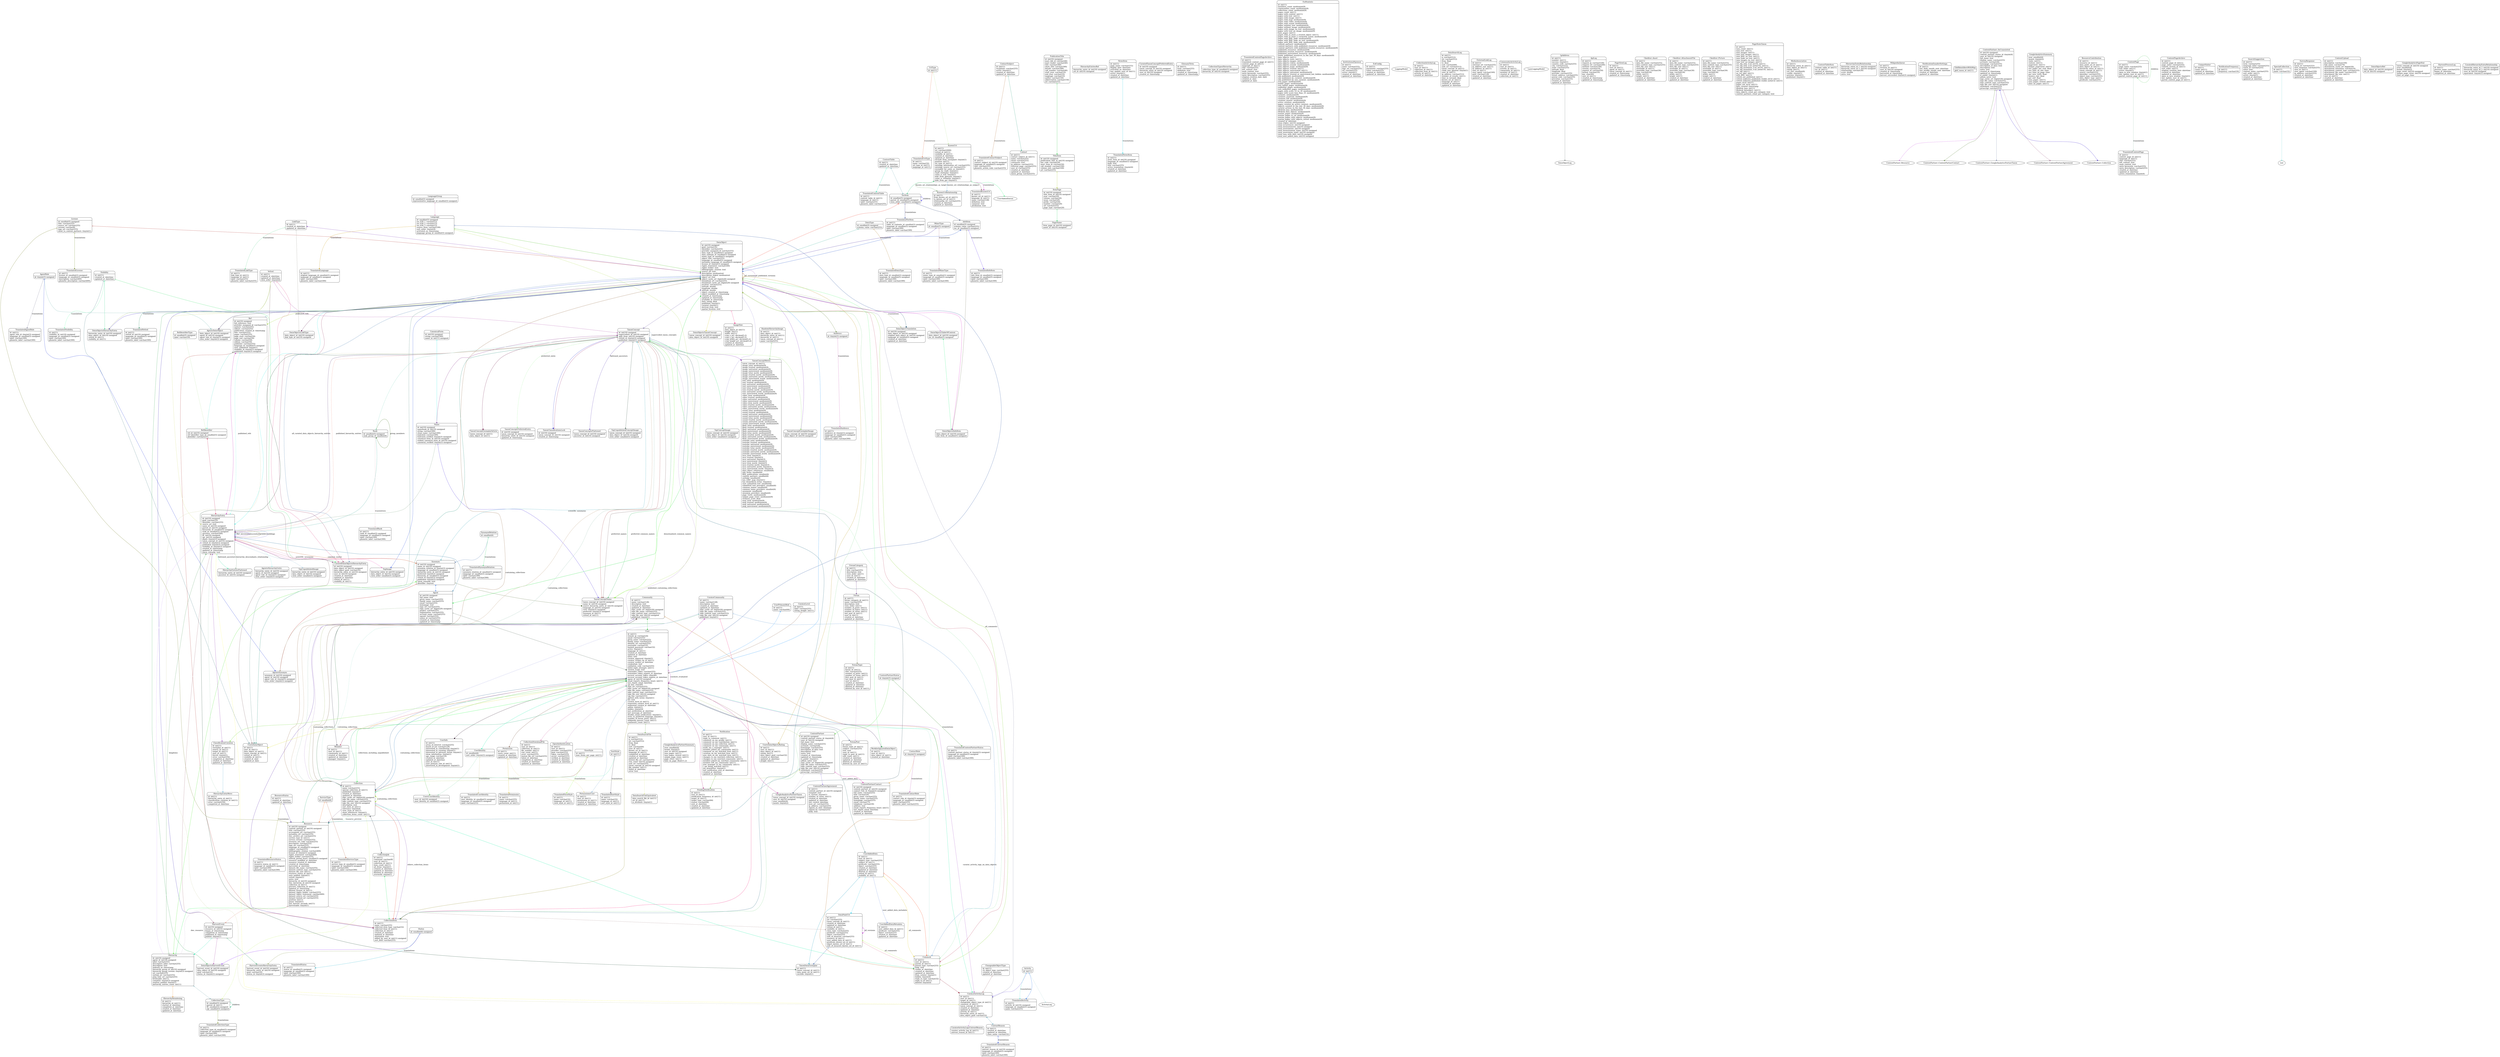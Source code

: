 digraph models_diagram {
	graph[overlap=false, splines=true, bgcolor="none"]
	"TranslatedKnownUri" [shape=Mrecord, label="{TranslatedKnownUri|id :int(11)\lknown_uri_id :int(11)\llanguage_id :int(11)\lname :varchar(128)\ldefinition :text\lcomment :text\lattribution :text\l}"]
	"CollectionType" [shape=Mrecord, label="{CollectionType|id :smallint(5) unsigned\lparent_id :int(11)\llft :smallint(5) unsigned\lrgt :smallint(5) unsigned\l}"]
	"LanguageGroup" [shape=Mrecord, label="{LanguageGroup|id :smallint(5) unsigned\lrepresentative_language_id :smallint(5) unsigned\l}"]
	"TaxonDataExemplar" [shape=Mrecord, label="{TaxonDataExemplar|id :int(11)\ltaxon_concept_id :int(11)\ldata_point_uri_id :int(11)\lexclude :tinyint(1)\l}"]
	"ChangeableObjectType" [shape=Mrecord, label="{ChangeableObjectType|id :int(11)\lch_object_type :varchar(255)\lcreated_at :datetime\lupdated_at :datetime\l}"]
	"TranslatedLanguage" [shape=Mrecord, label="{TranslatedLanguage|id :int(11)\loriginal_language_id :smallint(5) unsigned\llanguage_id :smallint(5) unsigned\llabel :varchar(300)\lphonetic_label :varchar(300)\l}"]
	"UserAddedData" [shape=Mrecord, label="{UserAddedData|id :int(11)\luser_id :int(11)\lsubject_type :varchar(255)\lsubject_id :int(11)\lpredicate :varchar(255)\lobject :varchar(255)\lcreated_at :datetime\lupdated_at :datetime\ldeleted_at :datetime\lvetted_id :int(11)\lvisibility_id :int(11)\l}"]
	"TranslatedContentPartnerStatus" [shape=Mrecord, label="{TranslatedContentPartnerStatus|id :int(11)\lcontent_partner_status_id :tinyint(3) unsigned\llanguage_id :smallint(5) unsigned\llabel :varchar(300)\lphonetic_label :varchar(300)\l}"]
	"Synonym" [shape=Mrecord, label="{Synonym|id :int(10) unsigned\lname_id :int(10) unsigned\lsynonym_relation_id :tinyint(3) unsigned\llanguage_id :smallint(5) unsigned\lhierarchy_entry_id :int(10) unsigned\lpreferred :tinyint(3) unsigned\lhierarchy_id :smallint(5) unsigned\lvetted_id :tinyint(3) unsigned\lpublished :tinyint(3) unsigned\ltaxon_remarks :text\lidentifier :tinytext\l}"]
	"ViewStyle" [shape=Mrecord, label="{ViewStyle|id :int(11)\lmax_items_per_page :int(11)\l}"]
	"TranslatedContactSubject" [shape=Mrecord, label="{TranslatedContactSubject|id :int(11)\lcontact_subject_id :int(10) unsigned\llanguage_id :smallint(5) unsigned\ltitle :varchar(255)\lphonetic_action_code :varchar(255)\l}"]
	"GoogleAnalyticsPartnerTaxon" [shape=Mrecord, label="{GoogleAnalyticsPartnerTaxon|taxon_concept_id :int(10) unsigned\luser_id :int(10) unsigned\lyear :smallint(4)\lmonth :tinyint(2)\l}"]
	"License" [shape=Mrecord, label="{License|id :smallint(5) unsigned\ltitle :varchar(255)\lsource_url :varchar(255)\lversion :varchar(6)\llogo_url :varchar(255)\lshow_to_content_partners :tinyint(1)\l}"]
	"TranslatedSynonymRelation" [shape=Mrecord, label="{TranslatedSynonymRelation|id :int(11)\lsynonym_relation_id :smallint(5) unsigned\llanguage_id :smallint(5) unsigned\llabel :varchar(300)\lphonetic_label :varchar(300)\l}"]
	"DataSearchFileEquivalent" [shape=Mrecord, label="{DataSearchFileEquivalent|data_search_file_id :int(11)\luri_id :int(11)\lis_attribute :tinyint(1)\l}"]
	"LinkType" [shape=Mrecord, label="{LinkType|id :int(11)\lcreated_at :datetime\lupdated_at :datetime\l}"]
	"PublicationTitle" [shape=Mrecord, label="{PublicationTitle|id :int(10) unsigned\lmarc_bib_id :varchar(40)\lmarc_leader :varchar(40)\ltitle :varchar(300)\lshort_title :varchar(300)\ldetails :varchar(300)\lcall_number :varchar(40)\lstart_year :varchar(10)\lend_year :varchar(10)\llanguage :varchar(10)\lauthor :varchar(150)\labbreviation :varchar(150)\lurl :varchar(255)\l}"]
	"PageName" [shape=Mrecord, label="{PageName|item_page_id :int(10) unsigned\lname_id :int(10) unsigned\l}"]
	"HierarchyEntriesRef" [shape=Mrecord, label="{HierarchyEntriesRef|hierarchy_entry_id :int(10) unsigned\lref_id :int(10) unsigned\l}"]
	"TranslatedLicense" [shape=Mrecord, label="{TranslatedLicense|id :int(11)\llicense_id :smallint(5) unsigned\llanguage_id :smallint(5) unsigned\ldescription :varchar(400)\lphonetic_description :varchar(400)\l}"]
	"GoogleAnalyticsPartnerSummary" [shape=Mrecord, label="{GoogleAnalyticsPartnerSummary|year :smallint(4)\lmonth :tinyint(2)\luser_id :int(10) unsigned\ltaxa_pages :int(11)\ltaxa_pages_viewed :int(11)\lunique_page_views :int(11)\lpage_views :int(11)\ltime_on_page :float(11,2)\l}"]
	"NewsItem" [shape=Mrecord, label="{NewsItem|id :int(11)\lpage_name :varchar(255)\ldisplay_date :datetime\lactivated_on :datetime\llast_update_user_id :int(11)\lactive :tinyint(1)\lcreated_at :datetime\lupdated_at :datetime\l}"]
	"CuratedTaxonConceptPreferredEntry" [shape=Mrecord, label="{CuratedTaxonConceptPreferredEntry|id :int(10) unsigned\ltaxon_concept_id :int(10) unsigned\lhierarchy_entry_id :int(10) unsigned\luser_id :int(10) unsigned\lcreated_at :timestamp\l}"]
	"AgentsDataObject" [shape=Mrecord, label="{AgentsDataObject|data_object_id :int(10) unsigned\lagent_id :int(10) unsigned\lagent_role_id :tinyint(3) unsigned\lview_order :tinyint(3) unsigned\l}"]
	"ContentPartnerAgreement" [shape=Mrecord, label="{ContentPartnerAgreement|id :int(11)\lcontent_partner_id :int(10) unsigned\ltemplate :text\lis_current :tinyint(1)\lnumber_of_views :int(11)\lcreated_at :datetime\lupdated_at :datetime\llast_viewed :datetime\lmou_url :varchar(255)\lip_address :varchar(255)\lsigned_on_date :datetime\lsigned_by :varchar(255)\lbody :text\l}"]
	"RandomHierarchyImage" [shape=Mrecord, label="{RandomHierarchyImage|id :int(11)\ldata_object_id :int(11)\lhierarchy_entry_id :int(11)\lhierarchy_id :int(11)\ltaxon_concept_id :int(11)\lname :varchar(255)\l}"]
	"PendingNotification" [shape=Mrecord, label="{PendingNotification|id :int(11)\luser_id :int(11)\lnotification_frequency_id :int(11)\ltarget_id :int(11)\ltarget_type :varchar(64)\lreason :varchar(64)\lsent_at :datetime\lcreated_at :datetime\lupdated_at :datetime\l}"]
	"PermissionsUser" [shape=Mrecord, label="{PermissionsUser|id :int(11)\luser_id :int(11)\lpermission_id :int(11)\lcreated_at :datetime\lupdated_at :datetime\l}"]
	"UsersDataObject" [shape=Mrecord, label="{UsersDataObject|id :int(11)\luser_id :int(11)\ldata_object_id :int(11)\ltaxon_concept_id :int(11)\lvetted_id :int(11)\lvisibility_id :int(11)\lcreated_at :date\lupdated_at :date\l}"]
	"Forum" [shape=Mrecord, label="{Forum|id :int(11)\lforum_category_id :int(11)\lname :varchar(255)\ldescription :text\lview_order :int(11)\lnumber_of_posts :int(11)\lnumber_of_topics :int(11)\lnumber_of_views :int(11)\llast_post_id :int(11)\luser_id :int(11)\lcreated_at :datetime\lupdated_at :datetime\l}"]
	"GlossaryTerm" [shape=Mrecord, label="{GlossaryTerm|id :int(11)\lterm :varchar(255)\ldefinition :text\lcreated_at :timestamp\lupdated_at :timestamp\l}"]
	"CollectionTypesHierarchy" [shape=Mrecord, label="{CollectionTypesHierarchy|collection_type_id :smallint(5) unsigned\lhierarchy_id :int(10) unsigned\l}"]
	"ContentTable" [shape=Mrecord, label="{ContentTable|id :int(11)\lcreated_at :datetime\lupdated_at :datetime\l}"]
	"TranslatedUriType" [shape=Mrecord, label="{TranslatedUriType|id :int(11)\lname :varchar(32)\luri_type_id :int(11)\llanguage_id :int(11)\l}"]
	"TaxonConceptsFlattened" [shape=Mrecord, label="{TaxonConceptsFlattened|taxon_concept_id :int(10) unsigned\lancestor_id :int(10) unsigned\l}"]
	"HierarchyReindexing" [shape=Mrecord, label="{HierarchyReindexing|id :int(11)\lhierarchy_id :int(11)\lstarted_at :datetime\lcompleted_at :datetime\lcreated_at :datetime\lupdated_at :datetime\l}"]
	"TranslatedContentPageArchive" [shape=Mrecord, label="{TranslatedContentPageArchive|id :int(11)\ltranslated_content_page_id :int(11)\lcontent_page_id :int(11)\llanguage_id :int(11)\ltitle :varchar(255)\lleft_content :text\lmain_content :text\lmeta_keywords :varchar(255)\lmeta_description :varchar(255)\loriginal_creation_date :date\lcreated_at :date\lupdated_at :date\l}"]
	"TopUnpublishedConceptImage" [shape=Mrecord, label="{TopUnpublishedConceptImage|taxon_concept_id :int(10) unsigned\ldata_object_id :int(10) unsigned\lview_order :smallint(5) unsigned\l}"]
	"Community" [shape=Mrecord, label="{Community|id :int(11)\lname :varchar(128)\ldescription :text\lcreated_at :datetime\lupdated_at :datetime\llogo_cache_url :bigint(20) unsigned\llogo_file_name :varchar(255)\llogo_content_type :varchar(255)\llogo_file_size :int(10) unsigned\lpublished :tinyint(1)\l}"]
	"TopImage" [shape=Mrecord, label="{TopImage|hierarchy_entry_id :int(10) unsigned\ldata_object_id :int(10) unsigned\lview_order :smallint(5) unsigned\l}"]
	"TranslatedMimeType" [shape=Mrecord, label="{TranslatedMimeType|id :int(11)\lmime_type_id :smallint(5) unsigned\llanguage_id :smallint(5) unsigned\llabel :varchar(300)\lphonetic_label :varchar(300)\l}"]
	"EolStatistic" [shape=Mrecord, label="{EolStatistic|id :int(11)\lmembers_count :mediumint(9)\lcommunities_count :mediumint(9)\lcollections_count :mediumint(9)\lpages_count :int(11)\lpages_with_content :int(11)\lpages_with_text :int(11)\lpages_with_image :int(11)\lpages_with_map :mediumint(9)\lpages_with_video :mediumint(9)\lpages_with_sound :mediumint(9)\lpages_without_text :mediumint(9)\lpages_without_image :mediumint(9)\lpages_with_image_no_text :mediumint(9)\lpages_with_text_no_image :mediumint(9)\lbase_pages :int(11)\lpages_with_at_least_a_trusted_object :int(11)\lpages_with_at_least_a_curatorial_action :mediumint(9)\lpages_with_BHL_links :mediumint(9)\lpages_with_BHL_links_no_text :mediumint(9)\lpages_with_BHL_links_only :mediumint(9)\lcontent_partners :mediumint(9)\lcontent_partners_with_published_resources :mediumint(9)\lcontent_partners_with_published_trusted_resources :mediumint(9)\lpublished_resources :mediumint(9)\lpublished_trusted_resources :mediumint(9)\lpublished_unreviewed_resources :mediumint(9)\lnewly_published_resources_in_the_last_30_days :mediumint(9)\ldata_objects :int(11)\ldata_objects_texts :int(11)\ldata_objects_images :int(11)\ldata_objects_videos :mediumint(9)\ldata_objects_sounds :mediumint(9)\ldata_objects_maps :mediumint(9)\ldata_objects_trusted :int(11)\ldata_objects_unreviewed :int(11)\ldata_objects_untrusted :mediumint(9)\ldata_objects_trusted_or_unreviewed_but_hidden :mediumint(9)\ludo_published :mediumint(9)\ludo_published_by_curators :mediumint(9)\ludo_published_by_non_curators :mediumint(9)\lrich_pages :mediumint(9)\lhotlist_pages :mediumint(9)\lrich_hotlist_pages :mediumint(9)\lredhotlist_pages :mediumint(9)\lrich_redhotlist_pages :mediumint(9)\lpages_with_score_10_to_39 :mediumint(9)\lpages_with_score_less_than_10 :mediumint(9)\lcurators :mediumint(9)\lcurators_assistant :mediumint(9)\lcurators_full :mediumint(9)\lcurators_master :mediumint(9)\lactive_curators :mediumint(9)\lpages_curated_by_active_curators :mediumint(9)\lobjects_curated_in_the_last_30_days :mediumint(9)\lcurator_actions_in_the_last_30_days :mediumint(9)\llifedesk_taxa :mediumint(9)\llifedesk_data_objects :mediumint(9)\lmarine_pages :mediumint(9)\lmarine_pages_in_col :mediumint(9)\lmarine_pages_with_objects :mediumint(9)\lmarine_pages_with_objects_vetted :mediumint(9)\lcreated_at :datetime\ltotal_triples :int(10) unsigned\ltotal_occurrences :int(10) unsigned\ltotal_measurements :int(10) unsigned\ltotal_associations :int(10) unsigned\ltotal_measurement_types :int(10) unsigned\ltotal_association_types :int(10) unsigned\ltotal_taxa_with_data :int(10) unsigned\ltotal_user_added_data :int(10) unsigned\l}"]
	"DataPointUri" [shape=Mrecord, label="{DataPointUri|id :int(11)\luri :varchar(255)\ltaxon_concept_id :int(11)\lcreated_at :datetime\lupdated_at :datetime\lvetted_id :int(11)\lvisibility_id :int(11)\lclass_type :varchar(255)\lpredicate :varchar(255)\lobject :varchar(255)\lunit_of_measure :varchar(255)\lresource_id :int(11)\luser_added_data_id :int(11)\lpredicate_known_uri_id :int(11)\lobject_known_uri_id :int(11)\lunit_of_measure_known_uri_id :int(11)\l}"]
	"Visibility" [shape=Mrecord, label="{Visibility|id :int(11)\lcreated_at :datetime\lupdated_at :datetime\l}"]
	"Ref" [shape=Mrecord, label="{Ref|id :int(10) unsigned\lfull_reference :text\lprovider_mangaed_id :varchar(255)\lauthors :varchar(255)\leditors :varchar(255)\lpublication_created_at :timestamp\ltitle :varchar(255)\lpages :varchar(255)\lpage_start :varchar(50)\lpage_end :varchar(50)\lvolume :varchar(50)\ledition :varchar(50)\lpublisher :varchar(255)\llanguage_id :smallint(5) unsigned\luser_submitted :tinyint(1)\lvisibility_id :tinyint(3) unsigned\lpublished :tinyint(3) unsigned\l}"]
	"TranslatedVetted" [shape=Mrecord, label="{TranslatedVetted|id :int(11)\lvetted_id :int(10) unsigned\llanguage_id :smallint(5) unsigned\llabel :varchar(300)\lphonetic_label :varchar(300)\l}"]
	"TranslatedCollectionType" [shape=Mrecord, label="{TranslatedCollectionType|id :int(11)\lcollection_type_id :smallint(5) unsigned\llanguage_id :smallint(5) unsigned\llabel :varchar(300)\lphonetic_label :varchar(300)\l}"]
	"SynonymRelation" [shape=Mrecord, label="{SynonymRelation|id :smallint(6)\l}"]
	"Collection" [shape=Mrecord, label="{Collection|id :int(11)\lname :varchar(255)\lspecial_collection_id :int(11)\lpublished :tinyint(1)\lcreated_at :datetime\lupdated_at :datetime\llogo_cache_url :bigint(20) unsigned\llogo_file_name :varchar(255)\llogo_content_type :varchar(255)\llogo_file_size :int(10) unsigned\ldescription :text\lsort_style_id :int(11)\lrelevance :tinyint(4)\lview_style_id :int(11)\lshow_references :tinyint(1)\lcollection_items_count :int(11)\l}"]
	"InstitutionalSponsor" [shape=Mrecord, label="{InstitutionalSponsor|id :int(11)\lname :varchar(255)\llogo_url :varchar(255)\lurl :varchar(255)\lactive :tinyint(1)\lcreated_at :datetime\lupdated_at :datetime\l}"]
	"EolConfig" [shape=Mrecord, label="{EolConfig|id :int(11)\lparameter :varchar(255)\lvalue :varchar(255)\lcreated_at :datetime\lupdated_at :datetime\l}"]
	"LoggingModel" []
	"CuratorActivityLog" [shape=Mrecord, label="{CuratorActivityLog|id :int(11)\luser_id :int(11)\ltarget_id :int(11)\lchangeable_object_type_id :int(11)\lcomment_id :int(11)\ltaxon_concept_id :int(11)\lcreated_at :datetime\lupdated_at :datetime\lactivity_id :int(11)\lhierarchy_entry_id :int(11)\ldata_object_guid :varchar(32)\l}"]
	"CollectionActivityLog" [shape=Mrecord, label="{CollectionActivityLog|id :int(11)\luser_id :int(11)\lcollection_id :int(11)\lcollection_item_id :int(11)\lactivity_id :int(11)\lcreated_at :datetime\l}"]
	"DataSearchLog" [shape=Mrecord, label="{DataSearchLog|id :int(11)\lq :varchar(512)\luri :varchar(512)\lfrom :float\lto :float\lsort :varchar(64)\lunit_uri :varchar(512)\ltaxon_concept_id :int(11)\lclade_was_ignored :tinyint(1)\luser_id :int(11)\lip_address :varchar(512)\lnumber_of_results :int(11)\ltime_in_seconds :float\lknown_uri_id :int(11)\llanguage_id :int(11)\lcreated_at :datetime\lupdated_at :datetime\l}"]
	"ExternalLinkLog" [shape=Mrecord, label="{ExternalLinkLog|id :int(11)\lexternal_url :varchar(255)\lip_address_raw :int(11)\lip_address_id :int(11)\luser_id :int(11)\luser_agent :varchar(160)\lpath :varchar(128)\lcreated_at :datetime\lupdated_at :datetime\l}"]
	"Activity" [shape=Mrecord, label="{Activity|id :int(11)\l}"]
	"CommunityActivityLog" [shape=Mrecord, label="{CommunityActivityLog|id :int(11)\luser_id :int(11)\lactivity_id :int(11)\lcommunity_id :int(11)\lmember_id :int(11)\lcreated_at :datetime\lcollection_id :int(11)\l}"]
	"LazyLoggingModel" []
	"IpAddress" [shape=Mrecord, label="{IpAddress|id :int(11)\lnumber :int(11)\lsuccess :tinyint(1)\lcountry_code :varchar(255)\lcity :varchar(255)\lstate :varchar(255)\llatitude :float\llongitude :float\lprovider :varchar(255)\lstreet_address :varchar(255)\lpostal_code :varchar(255)\lprecision :varchar(255)\lcreated_at :datetime\lupdated_at :datetime\l}"]
	"ApiLog" [shape=Mrecord, label="{ApiLog|id :int(11)\lrequest_ip :varchar(100)\lrequest_uri :varchar(200)\lmethod :varchar(100)\lversion :varchar(10)\lrequest_id :varchar(50)\lformat :varchar(10)\lkey :char(40)\luser_id :int(11)\lcreated_at :timestamp\lupdated_at :timestamp\l}"]
	"PageViewLog" [shape=Mrecord, label="{PageViewLog|id :int(11)\luser_id :int(11)\lagent_id :int(11)\ltaxon_concept_id :int(11)\lcreated_at :timestamp\lupdated_at :timestamp\l}"]
	"Ckeditor::Asset" [shape=Mrecord, label="{Ckeditor::Asset|id :int(11)\ldata_file_name :varchar(255)\ldata_content_type :varchar(255)\ldata_file_size :int(11)\lassetable_id :int(11)\lassetable_type :varchar(30)\ltype :varchar(30)\lwidth :int(11)\lheight :int(11)\lcreated_at :datetime\lupdated_at :datetime\l}"]
	"Ckeditor::AttachmentFile" [shape=Mrecord, label="{Ckeditor::AttachmentFile|id :int(11)\ldata_file_name :varchar(255)\ldata_content_type :varchar(255)\ldata_file_size :int(11)\lassetable_id :int(11)\lassetable_type :varchar(30)\ltype :varchar(30)\lwidth :int(11)\lheight :int(11)\lcreated_at :datetime\lupdated_at :datetime\l}"]
	"Ckeditor::Picture" [shape=Mrecord, label="{Ckeditor::Picture|id :int(11)\ldata_file_name :varchar(255)\ldata_content_type :varchar(255)\ldata_file_size :int(11)\lassetable_id :int(11)\lassetable_type :varchar(30)\ltype :varchar(30)\lwidth :int(11)\lheight :int(11)\lcreated_at :datetime\lupdated_at :datetime\l}"]
	"UserPrimaryRole" [shape=Mrecord, label="{UserPrimaryRole|id :int(11)\lname :varchar(64)\l}"]
	"PageStatsTaxon" [shape=Mrecord, label="{PageStatsTaxon|id :int(11)\ltaxa_count :int(11)\ltaxa_text :int(11)\ltaxa_images :int(11)\ltaxa_text_images :int(11)\ltaxa_BHL_no_text :int(11)\ltaxa_links_no_text :int(11)\ltaxa_images_no_text :int(11)\ltaxa_text_no_images :int(11)\lvet_obj_only_1cat_inCOL :int(11)\lvet_obj_only_1cat_notinCOL :int(11)\lvet_obj_morethan_1cat_inCOL :int(11)\lvet_obj_morethan_1cat_notinCOL :int(11)\lvet_obj :int(11)\lno_vet_obj2 :int(11)\lwith_BHL :int(11)\lvetted_not_published :int(11)\lvetted_unknown_published_visible_inCol :int(11)\lvetted_unknown_published_visible_notinCol :int(11)\lpages_incol :int(11)\lpages_not_incol :int(11)\ldate_created :timestamp\llifedesk_taxa :int(11)\llifedesk_dataobject :int(11)\ldata_objects_count_per_category :text\lcontent_partners_count_per_category :text\l}"]
	"CollectionItem" [shape=Mrecord, label="{CollectionItem|id :int(11)\lname :varchar(255)\lcollected_item_type :varchar(32)\lcollected_item_id :int(11)\lcollection_id :int(11)\lcreated_at :datetime\lupdated_at :datetime\lannotation :text\ladded_by_user_id :int(11) unsigned\lsort_field :varchar(255)\l}"]
	"TaxonClassificationsLock" [shape=Mrecord, label="{TaxonClassificationsLock|id :int(10) unsigned\ltaxon_concept_id :int(10) unsigned\lcreated_at :timestamp\l}"]
	"MediaAssociation" [shape=Mrecord, label="{MediaAssociation|id :int(11)\lhierarchy_entry_id :int(11)\ldata_object_id :int(11)\lrating :int(11)\lvet_sort :smallint(6)\lvisible :tinyint(1)\lpreview :tinyint(1)\lpublished :tinyint(1)\l}"]
	"ContentTableItem" [shape=Mrecord, label="{ContentTableItem|content_table_id :int(11)\ltoc_id :int(11)\lcreated_at :datetime\lupdated_at :datetime\l}"]
	"CanonicalForm" [shape=Mrecord, label="{CanonicalForm|id :int(10) unsigned\lstring :varchar(300)\lname_id :int(11) unsigned\l}"]
	"AgentsSynonym" [shape=Mrecord, label="{AgentsSynonym|synonym_id :int(10) unsigned\lagent_id :int(10) unsigned\lagent_role_id :tinyint(3) unsigned\lview_order :tinyint(3) unsigned\l}"]
	"Name" [shape=Mrecord, label="{Name|id :int(10) unsigned\lnamebank_id :int(10) unsigned\lstring :varchar(300)\lclean_name :varchar(300)\litalicized :varchar(300)\litalicized_verified :tinyint(3) unsigned\lcanonical_form_id :int(10) unsigned\lranked_canonical_form_id :int(10) unsigned\lcanonical_verified :tinyint(3) unsigned\l}"]
	"HierarchyEntryRelationship" [shape=Mrecord, label="{HierarchyEntryRelationship|hierarchy_entry_id_1 :int(10) unsigned\lhierarchy_entry_id_2 :int(10) unsigned\lrelationship :varchar(30)\lscore :double\lextra :text\l}"]
	"Vetted" [shape=Mrecord, label="{Vetted|id :int(11)\lcreated_at :datetime\lupdated_at :datetime\lview_order :tinyint(4)\l}"]
	"WikipediaQueue" [shape=Mrecord, label="{WikipediaQueue|id :int(11)\lrevision_id :int(11)\luser_id :int(10) unsigned\lcreated_at :timestamp\lharvested_at :timestamp\lharvest_succeeded :tinyint(3) unsigned\l}"]
	"TaxonConceptExemplarImage" [shape=Mrecord, label="{TaxonConceptExemplarImage|taxon_concept_id :int(10) unsigned\ldata_object_id :int(10) unsigned\l}"]
	"NotificationEmailerSettings" [shape=Mrecord, label="{NotificationEmailerSettings|id :int(11)\llast_daily_emails_sent :datetime\llast_weekly_emails_sent :datetime\lcreated_at :datetime\lupdated_at :datetime\l}"]
	"Comment" [shape=Mrecord, label="{Comment|id :int(11)\luser_id :int(11)\lparent_id :int(11)\lparent_type :varchar(255)\lbody :text\lvisible_at :datetime\lcreated_at :datetime\lupdated_at :datetime\lfrom_curator :tinyint(1)\lhidden :tinyint(4)\lreply_to_type :varchar(32)\lreply_to_id :int(11)\ldeleted :tinyint(4)\l}"]
	"Language" [shape=Mrecord, label="{Language|id :smallint(5) unsigned\liso_639_1 :varchar(12)\liso_639_2 :varchar(12)\liso_639_3 :varchar(12)\lsource_form :varchar(100)\lsort_order :tinyint(4)\lactivated_on :timestamp\llanguage_group_id :smallint(5) unsigned\l}"]
	"ClassificationCuration" [shape=Mrecord, label="{ClassificationCuration|id :int(11)\lexemplar_id :int(11)\lsource_id :int(11)\ltarget_id :int(11)\luser_id :int(11)\lforced :tinyint(1)\lerror :varchar(256)\lcompleted_at :datetime\lcreated_at :datetime\lupdated_at :datetime\l}"]
	"TranslatedTocItem" [shape=Mrecord, label="{TranslatedTocItem|id :int(11)\ltable_of_contents_id :smallint(5) unsigned\llanguage_id :smallint(5) unsigned\llabel :varchar(300)\lphonetic_label :varchar(300)\l}"]
	"TranslatedUserIdentity" [shape=Mrecord, label="{TranslatedUserIdentity|id :int(11)\luser_identity_id :smallint(5) unsigned\llanguage_id :smallint(5) unsigned\llabel :varchar(255)\l}"]
	"TaxonConceptMetric" [shape=Mrecord, label="{TaxonConceptMetric|taxon_concept_id :int(11)\limage_total :mediumint(9)\limage_trusted :mediumint(9)\limage_untrusted :mediumint(9)\limage_unreviewed :mediumint(9)\limage_total_words :mediumint(9)\limage_trusted_words :mediumint(9)\limage_untrusted_words :mediumint(9)\limage_unreviewed_words :mediumint(9)\ltext_total :mediumint(9)\ltext_trusted :mediumint(9)\ltext_untrusted :mediumint(9)\ltext_unreviewed :mediumint(9)\ltext_total_words :mediumint(9)\ltext_trusted_words :mediumint(9)\ltext_untrusted_words :mediumint(9)\ltext_unreviewed_words :mediumint(9)\lvideo_total :mediumint(9)\lvideo_trusted :mediumint(9)\lvideo_untrusted :mediumint(9)\lvideo_unreviewed :mediumint(9)\lvideo_total_words :mediumint(9)\lvideo_trusted_words :mediumint(9)\lvideo_untrusted_words :mediumint(9)\lvideo_unreviewed_words :mediumint(9)\lsound_total :mediumint(9)\lsound_trusted :mediumint(9)\lsound_untrusted :mediumint(9)\lsound_unreviewed :mediumint(9)\lsound_total_words :mediumint(9)\lsound_trusted_words :mediumint(9)\lsound_untrusted_words :mediumint(9)\lsound_unreviewed_words :mediumint(9)\lflash_total :mediumint(9)\lflash_trusted :mediumint(9)\lflash_untrusted :mediumint(9)\lflash_unreviewed :mediumint(9)\lflash_total_words :mediumint(9)\lflash_trusted_words :mediumint(9)\lflash_untrusted_words :mediumint(9)\lflash_unreviewed_words :mediumint(9)\lyoutube_total :mediumint(9)\lyoutube_trusted :mediumint(9)\lyoutube_untrusted :mediumint(9)\lyoutube_unreviewed :mediumint(9)\lyoutube_total_words :mediumint(9)\lyoutube_trusted_words :mediumint(9)\lyoutube_untrusted_words :mediumint(9)\lyoutube_unreviewed_words :mediumint(9)\liucn_total :tinyint(3)\liucn_trusted :tinyint(3)\liucn_untrusted :tinyint(3)\liucn_unreviewed :tinyint(3)\liucn_total_words :tinyint(3)\liucn_trusted_words :tinyint(3)\liucn_untrusted_words :tinyint(3)\liucn_unreviewed_words :tinyint(3)\ldata_object_references :smallint(6)\linfo_items :smallint(6)\lBHL_publications :smallint(6)\lcontent_partners :smallint(6)\loutlinks :smallint(6)\lhas_GBIF_map :tinyint(1)\lhas_biomedical_terms :tinyint(1)\luser_submitted_text :smallint(6)\lsubmitted_text_providers :smallint(6)\lcommon_names :smallint(6)\lcommon_name_providers :smallint(6)\lsynonyms :smallint(6)\lsynonym_providers :smallint(6)\lpage_views :mediumint(9)\lunique_page_views :mediumint(9)\lrichness_score :float\lmap_total :mediumint(9)\lmap_trusted :mediumint(9)\lmap_untrusted :mediumint(9)\lmap_unreviewed :mediumint(9)\l}"]
	"CuratorCommunity" [shape=Mrecord, label="{CuratorCommunity|id :int(11)\lname :varchar(128)\ldescription :text\lcreated_at :datetime\lupdated_at :datetime\llogo_cache_url :bigint(20) unsigned\llogo_file_name :varchar(255)\llogo_content_type :varchar(255)\llogo_file_size :int(10) unsigned\lpublished :tinyint(1)\l}"]
	"TranslatedActivity" [shape=Mrecord, label="{TranslatedActivity|id :int(11)\lactivity_id :int(10) unsigned\llanguage_id :smallint(5) unsigned\lname :varchar(255)\l}"]
	"Notification" [shape=Mrecord, label="{Notification|id :int(11)\luser_id :int(11)\lreply_to_comment :int(11)\lcomment_on_my_profile :int(11)\lcomment_on_my_contribution :int(11)\lcomment_on_my_collection :int(11)\lcomment_on_my_community :int(11)\lmade_me_a_manager :int(11)\lmember_joined_my_community :int(11)\lcomment_on_my_watched_item :int(11)\lcuration_on_my_watched_item :int(11)\lnew_data_on_my_watched_item :int(11)\lchanges_to_my_watched_collection :int(11)\lchanges_to_my_watched_community :int(11)\lmember_joined_my_watched_community :int(11)\lmember_left_my_community :int(11)\lnew_manager_in_my_community :int(11)\li_am_being_watched :int(11)\leol_newsletter :tinyint(1)\llast_notification_sent_at :datetime\lcreated_at :datetime\lupdated_at :datetime\l}"]
	"DataObjectsHierarchyEntry" [shape=Mrecord, label="{DataObjectsHierarchyEntry|hierarchy_entry_id :int(10) unsigned\ldata_object_id :int(10) unsigned\lvetted_id :int(11)\lvisibility_id :int(11)\l}"]
	"ForumTopic" [shape=Mrecord, label="{ForumTopic|id :int(11)\lforum_id :int(11)\ltitle :varchar(255)\lnumber_of_posts :int(11)\lnumber_of_views :int(11)\lfirst_post_id :int(11)\llast_post_id :int(11)\luser_id :int(11)\lcreated_at :datetime\lupdated_at :datetime\ldeleted_at :datetime\ldeleted_by_user_id :int(11)\l}"]
	"ForumPost" [shape=Mrecord, label="{ForumPost|id :int(11)\lforum_topic_id :int(11)\lsubject :varchar(255)\ltext :text\luser_id :int(11)\lreply_to_post_id :int(11)\ledit_count :int(11)\lcreated_at :datetime\lupdated_at :datetime\ldeleted_at :datetime\ldeleted_by_user_id :int(11)\l}"]
	"GbifIdentifiersWithMap" [shape=Mrecord, label="{GbifIdentifiersWithMap|gbif_taxon_id :int(11)\l}"]
	"TranslatedInfoItem" [shape=Mrecord, label="{TranslatedInfoItem|id :int(11)\linfo_item_id :smallint(5) unsigned\llanguage_id :smallint(5) unsigned\llabel :varchar(300)\lphonetic_label :varchar(300)\l}"]
	"InfoItem" [shape=Mrecord, label="{InfoItem|id :smallint(5) unsigned\lschema_value :varchar(255)\ltoc_id :smallint(5) unsigned\l}"]
	"User" [shape=Mrecord, label="{User|id :int(11)\lremote_ip :varchar(24)\lemail :varchar(255)\lgiven_name :varchar(255)\lfamily_name :varchar(255)\lidentity_url :varchar(255)\lusername :varchar(32)\lhashed_password :varchar(32)\lactive :tinyint(1)\llanguage_id :int(11)\lcreated_at :datetime\lupdated_at :datetime\lnotes :text\lcurator_approved :tinyint(1)\lcurator_verdict_by_id :int(11)\lcurator_verdict_at :datetime\lcredentials :text\lvalidation_code :varchar(255)\lfailed_login_attempts :int(11)\lcurator_scope :text\lremember_token :varchar(255)\lremember_token_expires_at :datetime\lrecover_account_token :char(40)\lrecover_account_token_expires_at :datetime\lagent_id :int(10) unsigned\lemail_reports_frequency_hours :int(11)\llast_report_email :datetime\lapi_key :char(40)\llogo_url :varchar(255)\llogo_cache_url :bigint(20) unsigned\llogo_file_name :varchar(255)\llogo_content_type :varchar(255)\llogo_file_size :int(10) unsigned\ltag_line :varchar(255)\lagreed_with_terms :tinyint(1)\lbio :text\lcurator_level_id :int(11)\lrequested_curator_level_id :int(11)\lrequested_curator_at :datetime\ladmin :tinyint(1)\lhidden :tinyint(4)\llast_notification_at :datetime\llast_message_at :datetime\ldisable_email_notifications :tinyint(1)\lnews_in_preferred_language :tinyint(1)\lnumber_of_forum_posts :int(11)\lwikipedia_queues_count :int(11)\lcomments_count :int(11)\l}"]
	"ContentPartner::AsUnassisted" [shape=Mrecord, label="{ContentPartner::AsUnassisted|id :int(10) unsigned\lcontent_partner_status_id :tinyint(4)\luser_id :int(10) unsigned\lfull_name :text\ldisplay_name :varchar(255)\lacronym :varchar(20)\lhomepage :varchar(255)\ldescription_of_data :text\ldescription :text\lnotes :text\lcreated_at :timestamp\lupdated_at :timestamp\lis_public :tinyint(1)\ladmin_notes :text\llogo_cache_url :bigint(20) unsigned\llogo_file_name :varchar(255)\llogo_content_type :varchar(255)\llogo_file_size :int(10) unsigned\lstylesheet :varchar(255)\ljavascript :varchar(255)\l}"]
	"WorklistIgnoredDataObject" [shape=Mrecord, label="{WorklistIgnoredDataObject|id :int(11)\luser_id :int(11)\ldata_object_id :int(11)\lcreated_at :datetime\l}"]
	"TranslatedViewStyle" [shape=Mrecord, label="{TranslatedViewStyle|id :int(11)\lname :varchar(32)\llanguage_id :int(11)\lview_style_id :int(11)\l}"]
	"GoogleAnalyticsSummary" [shape=Mrecord, label="{GoogleAnalyticsSummary|year :smallint(4)\lmonth :tinyint(2)\lvisits :int(11)\lvisitors :int(11)\lpageviews :int(11)\lunique_pageviews :int(11)\lave_pages_per_visit :float\lave_time_on_site :time\lave_time_on_page :time\lper_new_visits :float\lbounce_rate :float\lper_exit :float\ltaxa_pages :int(11)\ltaxa_pages_viewed :int(11)\ltime_on_pages :int(11)\l}"]
	"ResourceContribution" [shape=Mrecord, label="{ResourceContribution|id :int(11)\lresource_id :int(11)\ldata_point_uri_id :int(11)\ldata_object_id :int(11)\lhierarchy_entry_id :int(11)\ltaxon_concept_id :int(11)\lsource :varchar(255)\lidentifier :varchar(255)\lobject_type :varchar(255)\ldata_object_type :int(11)\lpredicate :varchar(255)\l}"]
	"HierarchyEntriesFlattened" [shape=Mrecord, label="{HierarchyEntriesFlattened|hierarchy_entry_id :int(10) unsigned\lancestor_id :int(10) unsigned\l}"]
	"DataObjectsTableOfContent" [shape=Mrecord, label="{DataObjectsTableOfContent|data_object_id :int(10) unsigned\ltoc_id :smallint(5) unsigned\l}"]
	"TranslatedPermission" [shape=Mrecord, label="{TranslatedPermission|id :int(11)\lname :varchar(255)\llanguage_id :int(11)\lpermission_id :int(11)\l}"]
	"KnownUriRelationship" [shape=Mrecord, label="{KnownUriRelationship|id :int(11)\lfrom_known_uri_id :int(11)\lto_known_uri_id :int(11)\lrelationship_uri :varchar(255)\lcreated_at :datetime\lupdated_at :datetime\l}"]
	"TranslatedSortStyle" [shape=Mrecord, label="{TranslatedSortStyle|id :int(11)\lname :varchar(32)\llanguage_id :int(11)\lsort_style_id :int(11)\l}"]
	"TranslatedContentPage" [shape=Mrecord, label="{TranslatedContentPage|id :int(11)\lcontent_page_id :int(11)\llanguage_id :int(11)\ltitle :varchar(255)\lleft_content :text\lmain_content :text\lmeta_keywords :varchar(255)\lmeta_description :varchar(255)\lcreated_at :datetime\lupdated_at :datetime\lactive_translation :tinyint(4)\l}"]
	"ContentPageArchive" [shape=Mrecord, label="{ContentPageArchive|id :int(11)\lcontent_page_id :int(11)\lpage_name :varchar(255)\lcontent_section_id :int(11)\lsort_order :int(11)\loriginal_creation_date :datetime\lcreated_at :datetime\lupdated_at :datetime\lopen_in_new_window :tinyint(1)\llast_update_user_id :int(11)\lparent_content_page_id :int(11)\l}"]
	"UniqueVisitor" [shape=Mrecord, label="{UniqueVisitor|id :int(11)\lcount :int(11)\lcreated_at :datetime\lupdated_at :datetime\l}"]
	"DataObjectTranslation" [shape=Mrecord, label="{DataObjectTranslation|id :int(10) unsigned\ldata_object_id :int(10) unsigned\loriginal_data_object_id :int(10) unsigned\llanguage_id :smallint(5) unsigned\lcreated_at :datetime\lupdated_at :datetime\l}"]
	"TopConceptImage" [shape=Mrecord, label="{TopConceptImage|taxon_concept_id :int(10) unsigned\ldata_object_id :int(10) unsigned\lview_order :smallint(5) unsigned\l}"]
	"ContentPartnerStatus" [shape=Mrecord, label="{ContentPartnerStatus|id :tinyint(3) unsigned\l}"]
	"NotificationFrequency" [shape=Mrecord, label="{NotificationFrequency|id :int(11)\lfrequency :varchar(16)\l}"]
	"SearchSuggestion" [shape=Mrecord, label="{SearchSuggestion|id :int(11)\lterm :varchar(255)\llanguage_label :varchar(255)\ltaxon_id :varchar(255)\lnotes :text\lcontent_notes :varchar(255)\lsort_order :int(11)\lactive :tinyint(1)\lcreated_at :datetime\lupdated_at :datetime\l}"]
	"DataObjectsLinkType" [shape=Mrecord, label="{DataObjectsLinkType|data_object_id :int(10) unsigned\llink_type_id :int(10) unsigned\l}"]
	"ContentPartnerContact" [shape=Mrecord, label="{ContentPartnerContact|id :int(10) unsigned\lcontent_partner_id :int(10) unsigned\lcontact_role_id :tinyint(3) unsigned\lfull_name :varchar(255)\ltitle :varchar(20)\lgiven_name :varchar(255)\lfamily_name :varchar(255)\lhomepage :varchar(255)\lemail :varchar(75)\ltelephone :varchar(30)\laddress :text\lemail_reports_frequency_hours :int(11)\llast_report_email :datetime\lcreated_at :datetime\lupdated_at :datetime\l}"]
	"HarvestEvent" [shape=Mrecord, label="{HarvestEvent|id :int(10) unsigned\lresource_id :int(10) unsigned\lbegan_at :timestamp\lcompleted_at :timestamp\lpublished_at :timestamp\lpublish :tinyint(1)\l}"]
	"HierarchyEntryMove" [shape=Mrecord, label="{HierarchyEntryMove|id :int(11)\lhierarchy_entry_id :int(11)\lclassification_curation_id :int(11)\lerror :varchar(256)\lcompleted_at :datetime\l}"]
	"UserAddedDataMetadata" [shape=Mrecord, label="{UserAddedDataMetadata|id :int(11)\luser_added_data_id :int(11)\lpredicate :varchar(255)\lobject :varchar(255)\lcreated_at :datetime\lupdated_at :datetime\l}"]
	"HarvestEventsHierarchyEntry" [shape=Mrecord, label="{HarvestEventsHierarchyEntry|harvest_event_id :int(10) unsigned\lhierarchy_entry_id :int(10) unsigned\lguid :varchar(32)\lstatus_id :tinyint(3) unsigned\l}"]
	"Permission" [shape=Mrecord, label="{Permission|id :int(11)\lusers_count :int(11)\lcreated_at :datetime\lupdated_at :datetime\l}"]
	"TranslatedServiceType" [shape=Mrecord, label="{TranslatedServiceType|id :int(11)\lservice_type_id :smallint(5) unsigned\llanguage_id :smallint(5) unsigned\llabel :varchar(300)\lphonetic_label :varchar(300)\l}"]
	"Hierarchy" [shape=Mrecord, label="{Hierarchy|id :int(10) unsigned\lagent_id :int(10) unsigned\llabel :varchar(255)\ldescriptive_label :varchar(255)\ldescription :text\lindexed_on :timestamp\lhierarchy_group_id :int(10) unsigned\lhierarchy_group_version :tinyint(3) unsigned\lurl :varchar(255)\loutlink_uri :varchar(255)\lping_host_url :varchar(255)\lbrowsable :int(11)\lcomplete :tinyint(3) unsigned\lrequest_publish :tinyint(1)\lhierarchy_entries_count :int(11)\l}"]
	"TaxonConceptExemplarArticle" [shape=Mrecord, label="{TaxonConceptExemplarArticle|taxon_concept_id :int(11)\ldata_object_id :int(11)\l}"]
	"RefIdentifierType" [shape=Mrecord, label="{RefIdentifierType|id :smallint(5) unsigned\llabel :varchar(50)\l}"]
	"Agent" [shape=Mrecord, label="{Agent|id :int(10) unsigned\lfull_name :text\lgiven_name :varchar(255)\lfamily_name :varchar(255)\lemail :varchar(255)\lhomepage :text\llogo_url :varchar(255)\llogo_cache_url :bigint(20) unsigned\lproject :varchar(255)\lorganization :varchar(255)\laccount_name :varchar(255)\lopenid :varchar(255)\lyahoo_id :varchar(255)\lcreated_at :timestamp\lupdated_at :timestamp\l}"]
	"TranslatedUntrustReason" [shape=Mrecord, label="{TranslatedUntrustReason|id :int(11)\luntrust_reason_id :int(10) unsigned\llanguage_id :smallint(5) unsigned\llabel :varchar(300)\lphonetic_label :varchar(300)\l}"]
	"DataObjectsHarvestEvent" [shape=Mrecord, label="{DataObjectsHarvestEvent|harvest_event_id :int(10) unsigned\ldata_object_id :int(10) unsigned\lguid :varchar(32)\lstatus_id :tinyint(3) unsigned\l}"]
	"Member" [shape=Mrecord, label="{Member|id :int(11)\luser_id :int(11)\lcommunity_id :int(11)\lcreated_at :datetime\lupdated_at :datetime\lmanager :tinyint(1)\l}"]
	"DataObjectsTaxonConcept" [shape=Mrecord, label="{DataObjectsTaxonConcept|taxon_concept_id :int(10) unsigned\ldata_object_id :int(10) unsigned\l}"]
	"Resource" [shape=Mrecord, label="{Resource|id :int(10) unsigned\lcontent_partner_id :int(10) unsigned\ltitle :varchar(255)\laccesspoint_url :varchar(255)\lmetadata_url :varchar(255)\ldwc_archive_url :varchar(255)\lservice_type_id :int(11)\lservice_version :varchar(255)\lresource_set_code :varchar(255)\ldescription :varchar(255)\llogo_url :varchar(255)\llanguage_id :smallint(5) unsigned\lsubject :varchar(255)\lbibliographic_citation :varchar(400)\llicense_id :tinyint(3) unsigned\lrights_statement :varchar(400)\lrights_holder :varchar(255)\lrefresh_period_hours :smallint(5) unsigned\lresource_modified_at :datetime\lresource_created_at :datetime\lcreated_at :timestamp\lharvested_at :datetime\ldataset_file_name :varchar(255)\ldataset_content_type :varchar(255)\ldataset_file_size :int(11)\lresource_status_id :int(11)\lauto_publish :tinyint(1)\lvetted :tinyint(1)\lnotes :text\lhierarchy_id :int(10) unsigned\ldwc_hierarchy_id :int(10) unsigned\lcollection_id :int(11)\lpreview_collection_id :int(11)\lupdated_at :timestamp\ldataset_license_id :int(11)\ldataset_rights_holder :varchar(255)\ldataset_rights_statement :varchar(400)\ldataset_source_url :varchar(255)\ldataset_hosted_url :varchar(255)\lposition :int(11)\lpause :tinyint(1)\llast_harvest_seconds :int(11)\lharvestable :tinyint(1)\l}"]
	"AgentsHierarchyEntry" [shape=Mrecord, label="{AgentsHierarchyEntry|hierarchy_entry_id :int(10) unsigned\lagent_id :int(10) unsigned\lagent_role_id :tinyint(3) unsigned\lview_order :tinyint(3) unsigned\l}"]
	"DataObject" [shape=Mrecord, label="{DataObject|id :int(10) unsigned\lguid :varchar(32)\lidentifier :varchar(255)\lprovider_mangaed_id :varchar(255)\ldata_type_id :smallint(5) unsigned\ldata_subtype_id :smallint(5) unsigned\lmime_type_id :smallint(5) unsigned\lobject_title :varchar(255)\llanguage_id :smallint(5) unsigned\lmetadata_language_id :smallint(5) unsigned\llicense_id :tinyint(3) unsigned\lrights_statement :varchar(300)\lrights_holder :text\lbibliographic_citation :text\lsource_url :text\ldescription :mediumtext\ldescription_linked :mediumtext\lobject_url :text\lobject_cache_url :bigint(20) unsigned\lthumbnail_url :varchar(255)\lthumbnail_cache_url :bigint(20) unsigned\llocation :varchar(255)\llatitude :double\llongitude :double\laltitude :double\lobject_created_at :timestamp\lobject_modified_at :timestamp\lcreated_at :timestamp\lupdated_at :timestamp\lavailable_at :timestamp\ldata_rating :float\lpublished :tinyint(1)\lcurated :tinyint(1)\lderived_from :text\lspatial_location :text\l}"]
	"UserInfo" [shape=Mrecord, label="{UserInfo|id :int(11)\lareas_of_interest :varchar(255)\lheard_of_eol :varchar(128)\linterested_in_contributing :tinyint(1)\linterested_in_curating :tinyint(1)\linterested_in_advisory_forum :tinyint(1)\lshow_information :tinyint(1)\lage_range :varchar(16)\lcreated_at :datetime\lupdated_at :datetime\luser_id :int(11)\luser_primary_role_id :int(11)\linterested_in_development :tinyint(1)\l}"]
	"UsersUserIdentity" [shape=Mrecord, label="{UsersUserIdentity|user_id :int(10) unsigned\luser_identity_id :smallint(5) unsigned\l}"]
	"TranslatedDataType" [shape=Mrecord, label="{TranslatedDataType|id :int(11)\ldata_type_id :smallint(5) unsigned\llanguage_id :smallint(5) unsigned\llabel :varchar(300)\lphonetic_label :varchar(300)\l}"]
	"TaxonConceptPreferredEntry" [shape=Mrecord, label="{TaxonConceptPreferredEntry|id :int(10) unsigned\ltaxon_concept_id :int(10) unsigned\lhierarchy_entry_id :int(10) unsigned\lupdated_at :timestamp\l}"]
	"DataType" [shape=Mrecord, label="{DataType|id :smallint(5) unsigned\lschema_value :varchar(255)\l}"]
	"ServiceType" [shape=Mrecord, label="{ServiceType|id :smallint(6)\l}"]
	"SpecialCollection" [shape=Mrecord, label="{SpecialCollection|id :int(11)\lname :varchar(32)\l}"]
	"TranslatedContactRole" [shape=Mrecord, label="{TranslatedContactRole|id :int(11)\lcontact_role_id :tinyint(3) unsigned\llanguage_id :smallint(5) unsigned\llabel :varchar(255)\lphonetic_label :varchar(255)\l}"]
	"SurveyResponse" [shape=Mrecord, label="{SurveyResponse|id :int(11)\ltaxon_id :varchar(255)\luser_response :varchar(255)\luser_id :int(11)\luser_agent :varchar(100)\lip_address :varchar(255)\lcreated_at :datetime\lupdated_at :datetime\l}"]
	"ResourceStatus" [shape=Mrecord, label="{ResourceStatus|id :int(11)\lcreated_at :datetime\lupdated_at :datetime\l}"]
	"HierarchyEntry" [shape=Mrecord, label="{HierarchyEntry|id :int(10) unsigned\lguid :varchar(32)\lidentifier :varchar(255)\lsource_url :text\lname_id :int(10) unsigned\lparent_id :int(10) unsigned\lhierarchy_id :smallint(5) unsigned\lrank_id :smallint(5) unsigned\lancestry :varchar(500)\llft :int(10) unsigned\lrgt :int(10) unsigned\ldepth :tinyint(3) unsigned\ltaxon_concept_id :int(10) unsigned\lvetted_id :tinyint(3) unsigned\lpublished :tinyint(3) unsigned\lvisibility_id :tinyint(3) unsigned\lcreated_at :timestamp\lupdated_at :timestamp\ltaxon_remarks :text\l}"]
	"UriType" [shape=Mrecord, label="{UriType|id :int(11)\l}"]
	"CollectionDownloadFile" [shape=Mrecord, label="{CollectionDownloadFile|id :int(11)\luser_id :int(11)\lcollection_id :int(11)\lfile_number :int(11)\lrow_count :int(11)\lerror :varchar(255)\lhosted_file_url :varchar(255)\lfailed_at :datetime\lcompleted_at :datetime\lcreated_at :datetime\lupdated_at :datetime\l}"]
	"RefIdentifier" [shape=Mrecord, label="{RefIdentifier|ref_id :int(10) unsigned\lref_identifier_type_id :smallint(5) unsigned\lidentifier :varchar(255)\l}"]
	"TranslatedAgentRole" [shape=Mrecord, label="{TranslatedAgentRole|id :int(11)\lagent_role_id :tinyint(3) unsigned\llanguage_id :smallint(5) unsigned\llabel :varchar(300)\lphonetic_label :varchar(300)\l}"]
	"KnownUri" [shape=Mrecord, label="{KnownUri|id :int(11)\luri :varchar(2000)\lvetted_id :int(11)\lvisibility_id :int(11)\lcreated_at :datetime\lupdated_at :datetime\lexclude_from_exemplars :tinyint(1)\lposition :int(11)\luri_type_id :int(11)\lontology_information_url :varchar(255)\lontology_source_url :varchar(255)\lexemplar_for_same_as :tinyint(1)\lgroup_by_clade :tinyint(1)\lclade_exemplar :tinyint(1)\lvalue_is_text :tinyint(1)\lhide_from_glossary :tinyint(1)\lvalue_is_verbatim :tinyint(1)\lhide_from_gui :tinyint(1)\l}"]
	"TranslatedAudience" [shape=Mrecord, label="{TranslatedAudience|id :int(11)\laudience_id :tinyint(3) unsigned\llanguage_id :smallint(5) unsigned\llabel :varchar(300)\lphonetic_label :varchar(300)\l}"]
	"AgentRole" [shape=Mrecord, label="{AgentRole|id :tinyint(3) unsigned\l}"]
	"OpenAuthentication" [shape=Mrecord, label="{OpenAuthentication|id :int(11)\luser_id :int(11)\lprovider :varchar(255)\lguid :varchar(255)\ltoken :varchar(255)\lsecret :varchar(255)\lverified_at :datetime\lcreated_at :datetime\lupdated_at :datetime\l}"]
	"ContentUpload" [shape=Mrecord, label="{ContentUpload|id :int(11)\ldescription :varchar(100)\llink_name :varchar(70)\lattachment_cache_url :bigint(20)\lattachment_extension :varchar(10)\lattachment_content_type :varchar(255)\lattachment_file_name :varchar(255)\lattachment_file_size :int(11)\luser_id :int(11)\lcreated_at :datetime\lupdated_at :datetime\l}"]
	"CuratorLevel" [shape=Mrecord, label="{CuratorLevel|id :int(11)\llabel :varchar(255)\lrating_weight :int(11)\l}"]
	"ImageSize" [shape=Mrecord, label="{ImageSize|id :int(11)\ldata_object_id :int(11)\lheight :int(11)\lwidth :int(11)\lcrop_x_pct :decimal(5,2)\lcrop_y_pct :decimal(5,2)\lcrop_width_pct :decimal(5,2)\lcrop_height_pct :decimal(5,2)\lcreated_at :datetime\lupdated_at :datetime\l}"]
	"DataObjectsRef" [shape=Mrecord, label="{DataObjectsRef|data_object_id :int(10) unsigned\lref_id :int(10) unsigned\l}"]
	"GoogleAnalyticsPageStat" [shape=Mrecord, label="{GoogleAnalyticsPageStat|taxon_concept_id :int(10) unsigned\lyear :smallint(4)\lmonth :tinyint(2)\lpage_views :int(10) unsigned\lunique_page_views :int(10) unsigned\ltime_on_page :time\l}"]
	"TranslatedResourceStatus" [shape=Mrecord, label="{TranslatedResourceStatus|id :int(11)\lresource_status_id :int(11)\llanguage_id :smallint(5) unsigned\llabel :varchar(300)\lphonetic_label :varchar(300)\l}"]
	"TranslatedRank" [shape=Mrecord, label="{TranslatedRank|id :int(11)\lrank_id :smallint(5) unsigned\llanguage_id :smallint(5) unsigned\llabel :varchar(300)\lphonetic_label :varchar(300)\l}"]
	"ContactRole" [shape=Mrecord, label="{ContactRole|id :tinyint(3) unsigned\l}"]
	"ForumCategory" [shape=Mrecord, label="{ForumCategory|id :int(11)\ltitle :varchar(255)\ldescription :text\lview_order :int(11)\luser_id :int(11)\lcreated_at :datetime\lupdated_at :datetime\l}"]
	"DataObjectsInfoItem" [shape=Mrecord, label="{DataObjectsInfoItem|data_object_id :int(10) unsigned\linfo_item_id :smallint(5) unsigned\l}"]
	"TranslatedContentTable" [shape=Mrecord, label="{TranslatedContentTable|id :int(11)\lcontent_table_id :int(11)\llanguage_id :int(11)\llabel :varchar(255)\lphonetic_label :varchar(255)\l}"]
	"CollectionJob" [shape=Mrecord, label="{CollectionJob|id :int(11)\lcommand :varchar(8)\luser_id :int(11)\lcollection_id :int(11)\litem_count :int(11)\lall_items :tinyint(1)\lcreated_at :datetime\lupdated_at :datetime\lfinished_at :datetime\loverwrite :tinyint(1)\l}"]
	"UntrustReason" [shape=Mrecord, label="{UntrustReason|id :int(11)\lcreated_at :datetime\lupdated_at :datetime\lclass_name :varchar(32)\l}"]
	"Rank" [shape=Mrecord, label="{Rank|id :smallint(5) unsigned\lrank_group_id :smallint(6)\l}"]
	"HarvestProcessLog" [shape=Mrecord, label="{HarvestProcessLog|id :int(11)\lprocess_name :varchar(255)\lbegan_at :datetime\lcompleted_at :datetime\l}"]
	"ContentPartner" [shape=Mrecord, label="{ContentPartner|id :int(10) unsigned\lcontent_partner_status_id :tinyint(4)\luser_id :int(10) unsigned\lfull_name :text\ldisplay_name :varchar(255)\lacronym :varchar(20)\lhomepage :varchar(255)\ldescription_of_data :text\ldescription :text\lnotes :text\lcreated_at :timestamp\lupdated_at :timestamp\lis_public :tinyint(1)\ladmin_notes :text\llogo_cache_url :bigint(20) unsigned\llogo_file_name :varchar(255)\llogo_content_type :varchar(255)\llogo_file_size :int(10) unsigned\lstylesheet :varchar(255)\ljavascript :varchar(255)\l}"]
	"UserIdentity" [shape=Mrecord, label="{UserIdentity|id :smallint(6)\lsort_order :tinyint(3) unsigned\l}"]
	"TranslatedLinkType" [shape=Mrecord, label="{TranslatedLinkType|id :int(11)\llink_type_id :int(11)\llanguage_id :int(11)\llabel :varchar(255)\lphonetic_label :varchar(255)\l}"]
	"TaxonConceptName" [shape=Mrecord, label="{TaxonConceptName|taxon_concept_id :int(10) unsigned\lname_id :int(10) unsigned\lsource_hierarchy_entry_id :int(10) unsigned\llanguage_id :int(10) unsigned\lvern :tinyint(3) unsigned\lpreferred :tinyint(3) unsigned\lsynonym_id :int(11)\lvetted_id :int(11)\l}"]
	"TitleItem" [shape=Mrecord, label="{TitleItem|id :int(10) unsigned\lpublication_title_id :int(10) unsigned\lbar_code :varchar(50)\lmarc_item_id :varchar(50)\lcall_number :varchar(100)\lvolume_info :varchar(100)\lurl :varchar(255)\l}"]
	"TranslatedNewsItem" [shape=Mrecord, label="{TranslatedNewsItem|id :int(11)\lnews_item_id :int(10) unsigned\llanguage_id :smallint(5) unsigned\lbody :text\ltitle :varchar(255)\lactive_translation :tinyint(4)\lcreated_at :datetime\lupdated_at :datetime\l}"]
	"CuratorActivityLogsUntrustReason" [shape=Mrecord, label="{CuratorActivityLogsUntrustReason|curator_activity_log_id :int(11)\luntrust_reason_id :int(11)\l}"]
	"CuratedHierarchyEntryRelationship" [shape=Mrecord, label="{CuratedHierarchyEntryRelationship|hierarchy_entry_id_1 :int(10) unsigned\lhierarchy_entry_id_2 :int(10) unsigned\luser_id :int(10) unsigned\lequivalent :tinyint(3) unsigned\l}"]
	"ItemPage" [shape=Mrecord, label="{ItemPage|id :int(10) unsigned\ltitle_item_id :int(10) unsigned\lyear :varchar(20)\lvolume :varchar(20)\lissue :varchar(20)\lprefix :varchar(20)\lnumber :varchar(20)\lurl :varchar(255)\lpage_type :varchar(20)\l}"]
	"Status" [shape=Mrecord, label="{Status|id :smallint(6) unsigned\l}"]
	"TocItem" [shape=Mrecord, label="{TocItem|id :smallint(5) unsigned\lparent_id :smallint(5) unsigned\lview_order :smallint(5) unsigned\l}"]
	"MimeType" [shape=Mrecord, label="{MimeType|id :smallint(5) unsigned\l}"]
	"DataSearchFile" [shape=Mrecord, label="{DataSearchFile|id :int(11)\lq :varchar(512)\luri :varchar(512)\lfrom :float\lto :float\lsort :varchar(64)\luser_id :int(11)\lknown_uri_id :int(11)\llanguage_id :int(11)\lcompleted_at :datetime\lcreated_at :datetime\lupdated_at :datetime\lhosted_file_url :varchar(255)\lrow_count :int(10) unsigned\lunit_uri :varchar(255)\ltaxon_concept_id :int(10) unsigned\lfile_number :int(11)\lfailed_at :datetime\lerror :text\l}"]
	"TranslatedVisibility" [shape=Mrecord, label="{TranslatedVisibility|id :int(11)\lvisibility_id :int(10) unsigned\llanguage_id :smallint(5) unsigned\llabel :varchar(300)\lphonetic_label :varchar(300)\l}"]
	"TranslatedStatus" [shape=Mrecord, label="{TranslatedStatus|id :int(11)\lstatus_id :smallint(5) unsigned\llanguage_id :smallint(5) unsigned\llabel :varchar(300)\lphonetic_label :varchar(300)\l}"]
	"TopUnpublishedImage" [shape=Mrecord, label="{TopUnpublishedImage|hierarchy_entry_id :int(10) unsigned\ldata_object_id :int(10) unsigned\lview_order :smallint(5) unsigned\l}"]
	"CuratedDataObjectsHierarchyEntry" [shape=Mrecord, label="{CuratedDataObjectsHierarchyEntry|id :int(10) unsigned\ldata_object_id :int(10) unsigned\ldata_object_guid :varchar(32)\lhierarchy_entry_id :int(10) unsigned\luser_id :int(10) unsigned\lcreated_at :datetime\lupdated_at :datetime\lvetted_id :int(11)\lvisibility_id :int(11)\l}"]
	"Audience" [shape=Mrecord, label="{Audience|id :tinyint(3) unsigned\l}"]
	"ContentPage" [shape=Mrecord, label="{ContentPage|id :int(11)\lpage_name :varchar(255)\lsort_order :int(11)\lactive :tinyint(1)\lopen_in_new_window :tinyint(1)\llast_update_user_id :int(11)\lparent_content_page_id :int(11)\l}"]
	"UsersDataObjectsRating" [shape=Mrecord, label="{UsersDataObjectsRating|id :int(11)\luser_id :int(11)\ldata_object_id :int(11)\lrating :int(11)\ldata_object_guid :varchar(32)\lcreated_at :datetime\lupdated_at :datetime\lweight :int(11)\l}"]
	"SortStyle" [shape=Mrecord, label="{SortStyle|id :int(11)\l}"]
	"Contact" [shape=Mrecord, label="{Contact|id :int(11)\lcontact_subject_id :int(11)\lname :varchar(255)\lemail :varchar(255)\lcomments :text\lip_address :varchar(255)\lreferred_page :varchar(255)\luser_id :varchar(255)\lcreated_at :datetime\lupdated_at :datetime\ltaxon_group :varchar(255)\l}"]
	"TaxonConcept" [shape=Mrecord, label="{TaxonConcept|id :int(10) unsigned\lsupercedure_id :int(10) unsigned\lsplit_from :int(10) unsigned\lvetted_id :tinyint(3) unsigned\lpublished :tinyint(3) unsigned\l}"]
	"ContactSubject" [shape=Mrecord, label="{ContactSubject|id :int(11)\lrecipients :varchar(255)\lactive :tinyint(1)\lcreated_at :datetime\lupdated_at :datetime\l}"]
	"CollectionType" -> "TranslatedCollectionType" [label="translations", arrowtail=odot, arrowhead=crow, dir=both color="#748A13"]
	"CollectionType" -> "CollectionType" [label="children", arrowtail=odot, arrowhead=crow, dir=both color="#2CCD90"]
	"CollectionType" -> "Collection" [arrowtail=crow, arrowhead=crow, dir=both color="#CEFB75"]
	"LanguageGroup" -> "Language" [arrowtail=odot, arrowhead=crow, dir=both color="#D17CAC"]
	"ChangeableObjectType" -> "CuratorActivityLog" [arrowtail=odot, arrowhead=crow, dir=both color="#9F6769"]
	"UserAddedData" -> "DataPointUri" [arrowtail=odot, arrowhead=dot, dir=both color="#31D8F5"]
	"UserAddedData" -> "Comment" [arrowtail=odot, arrowhead=crow, dir=both color="#FC3F09"]
	"UserAddedData" -> "Comment" [label="all_comments", arrowtail=odot, arrowhead=crow, dir=both color="#EAD219"]
	"UserAddedData" -> "UserAddedDataMetadata" [label="user_added_data_metadata", arrowtail=odot, arrowhead=crow, dir=both color="#7193EC"]
	"UserAddedData" -> "TaxonDataExemplar" [arrowtail=odot, arrowhead=crow, dir=both color="#0299C0"]
	"Synonym" -> "TaxonConceptName" [arrowtail=odot, arrowhead=dot, dir=both color="#557037"]
	"Synonym" -> "AgentsSynonym" [arrowtail=odot, arrowhead=crow, dir=both color="#C1090E"]
	"Synonym" -> "Agent" [arrowtail=crow, arrowhead=crow, dir=both color="#3F80F7"]
	"ViewStyle" -> "TranslatedViewStyle" [label="translations", arrowtail=odot, arrowhead=crow, dir=both color="#A1FE51"]
	"ViewStyle" -> "Collection" [arrowtail=odot, arrowhead=crow, dir=both color="#81361B"]
	"License" -> "TranslatedLicense" [label="translations", arrowtail=odot, arrowhead=crow, dir=both color="#648309"]
	"License" -> "DataObject" [arrowtail=odot, arrowhead=crow, dir=both color="#B02723"]
	"License" -> "Resource" [arrowtail=odot, arrowhead=crow, dir=both color="#6C7714"]
	"LinkType" -> "TranslatedLinkType" [label="translations", arrowtail=odot, arrowhead=crow, dir=both color="#62DE95"]
	"LinkType" -> "DataObjectsLinkType" [arrowtail=odot, arrowhead=crow, dir=both color="#9B998F"]
	"LinkType" -> "DataObject" [arrowtail=crow, arrowhead=crow, dir=both color="#7934B9"]
	"PublicationTitle" -> "TitleItem" [arrowtail=odot, arrowhead=crow, dir=both color="#08C728"]
	"NewsItem" -> "TranslatedNewsItem" [label="translations", arrowtail=odot, arrowhead=crow, dir=both color="#11D8E7"]
	"RandomHierarchyImage" -> "TaxonConceptMetric" [arrowtail=odot, arrowhead=crow, dir=both color="#4CB642"]
	"Forum" -> "ForumTopic" [arrowtail=odot, arrowhead=crow, dir=both color="#72754C"]
	"ContentTable" -> "TranslatedContentTable" [label="translations", arrowtail=odot, arrowhead=crow, dir=both color="#11F0B5"]
	"ContentTable" -> "TocItem" [arrowtail=crow, arrowhead=crow, dir=both color="#6DACB9"]
	"Community" -> "Collection" [arrowtail=crow, arrowhead=crow, dir=both color="#A0B65E"]
	"Community" -> "Member" [arrowtail=odot, arrowhead=crow, dir=both color="#221E39"]
	"Community" -> "User" [arrowtail=crow, arrowhead=crow, dir=both color="#06C31B"]
	"Community" -> "CollectionItem" [arrowtail=odot, arrowhead=crow, dir=both color="#4401A3"]
	"Community" -> "Collection" [label="containing_collections", arrowtail=crow, arrowhead=crow, dir=both color="#603C16"]
	"Community" -> "Comment" [arrowtail=odot, arrowhead=crow, dir=both color="#B16002"]
	"DataPointUri" -> "Comment" [arrowtail=odot, arrowhead=crow, dir=both color="#E66E85"]
	"DataPointUri" -> "DataPointUri" [label="all_versions", arrowtail=odot, arrowhead=crow, dir=both color="#BC07D8"]
	"DataPointUri" -> "Comment" [label="all_comments", arrowtail=crow, arrowhead=crow, dir=both color="#C4FB63"]
	"DataPointUri" -> "TaxonDataExemplar" [arrowtail=odot, arrowhead=crow, dir=both color="#214FA1"]
	"Visibility" -> "TranslatedVisibility" [label="translations", arrowtail=odot, arrowhead=crow, dir=both color="#69FEAF"]
	"Visibility" -> "DataObjectsHierarchyEntry" [arrowtail=odot, arrowhead=crow, dir=both color="#1FD381"]
	"Visibility" -> "CuratedDataObjectsHierarchyEntry" [arrowtail=odot, arrowhead=crow, dir=both color="#32E766"]
	"Visibility" -> "UsersDataObject" [arrowtail=odot, arrowhead=crow, dir=both color="#3B7682"]
	"Ref" -> "RefIdentifier" [arrowtail=odot, arrowhead=crow, dir=both color="#4FE9D3"]
	"Ref" -> "DataObject" [arrowtail=crow, arrowhead=crow, dir=both color="#A4CADC"]
	"Ref" -> "HierarchyEntry" [arrowtail=crow, arrowhead=crow, dir=both color="#C713B9"]
	"Ref" -> "CollectionItem" [arrowtail=crow, arrowhead=crow, dir=both color="#AC2C25"]
	"SynonymRelation" -> "TranslatedSynonymRelation" [label="translations", arrowtail=odot, arrowhead=crow, dir=both color="#33DD6D"]
	"SynonymRelation" -> "Synonym" [arrowtail=odot, arrowhead=crow, dir=both color="#4E79B5"]
	"Collection" -> "CollectionItem" [arrowtail=odot, arrowhead=crow, dir=both color="#E8280D"]
	"Collection" -> "CollectionItem" [label="others_collection_items", arrowtail=odot, arrowhead=crow, dir=both color="#7C39B1"]
	"Collection" -> "Collection" [label="containing_collections", arrowtail=crow, arrowhead=crow, dir=both color="#96D402"]
	"Collection" -> "Comment" [arrowtail=odot, arrowhead=crow, dir=both color="#02F6A4"]
	"Collection" -> "Resource" [arrowtail=odot, arrowhead=dot, dir=both color="#8E7098"]
	"Collection" -> "Resource" [label="resource_preview", arrowtail=odot, arrowhead=dot, dir=both color="#99F6B7"]
	"Collection" -> "User" [arrowtail=crow, arrowhead=crow, dir=both color="#1F5691"]
	"Collection" -> "CollectionJob" [arrowtail=crow, arrowhead=crow, dir=both color="#2B343B"]
	"CuratorActivityLog" -> "CuratorActivityLogsUntrustReason" [arrowtail=odot, arrowhead=crow, dir=both color="#CF8EE1"]
	"CuratorActivityLog" -> "UntrustReason" [arrowtail=crow, arrowhead=crow, dir=both color="#56A2BA"]
	"Activity" -> "TranslatedActivity" [label="translations", arrowtail=odot, arrowhead=crow, dir=both color="#50E8DB"]
	"Activity" -> "ActivityLog" [arrowtail=odot, arrowhead=crow, dir=both color="#B5E0E2"]
	"Activity" -> "CuratorActivityLog" [arrowtail=odot, arrowhead=crow, dir=both color="#7251E9"]
	"Activity" -> "TranslatedActivity" [arrowtail=odot, arrowhead=crow, dir=both color="#0C66F3"]
	"IpAddress" -> "DataObjectLog" [arrowtail=odot, arrowhead=crow, dir=both color="#65706D"]
	"UserPrimaryRole" -> "User" [arrowtail=crow, arrowhead=crow, dir=both color="#36A0FD"]
	"TaxonClassificationsLock" -> "TaxonConcept" [arrowtail=odot, arrowhead=crow, dir=both color="#98206F"]
	"CanonicalForm" -> "Name" [arrowtail=odot, arrowhead=crow, dir=both color="#0AF1EC"]
	"Name" -> "TaxonConceptName" [arrowtail=odot, arrowhead=crow, dir=both color="#361AE0"]
	"Name" -> "HierarchyEntry" [arrowtail=odot, arrowhead=crow, dir=both color="#81A584"]
	"Vetted" -> "TranslatedVetted" [label="translations", arrowtail=odot, arrowhead=crow, dir=both color="#118650"]
	"Vetted" -> "TaxonConcept" [arrowtail=odot, arrowhead=crow, dir=both color="#B34CAD"]
	"Vetted" -> "HierarchyEntry" [arrowtail=odot, arrowhead=crow, dir=both color="#D7E274"]
	"Vetted" -> "DataObjectsHierarchyEntry" [arrowtail=odot, arrowhead=crow, dir=both color="#A5BA6C"]
	"Vetted" -> "CuratedDataObjectsHierarchyEntry" [arrowtail=odot, arrowhead=crow, dir=both color="#E43D84"]
	"Vetted" -> "UsersDataObject" [arrowtail=odot, arrowhead=crow, dir=both color="#6B494C"]
	"Comment" -> "CuratorActivityLog" [arrowtail=odot, arrowhead=dot, dir=both color="#9B2138"]
	"Language" -> "TranslatedLanguage" [label="translations", arrowtail=odot, arrowhead=crow, dir=both color="#CF9B02"]
	"Language" -> "DataObject" [arrowtail=odot, arrowhead=crow, dir=both color="#3FC20E"]
	"Language" -> "User" [arrowtail=odot, arrowhead=crow, dir=both color="#17469D"]
	"Language" -> "TaxonConceptName" [arrowtail=odot, arrowhead=crow, dir=both color="#B8E656"]
	"ClassificationCuration" -> "HierarchyEntryMove" [arrowtail=odot, arrowhead=crow, dir=both color="#4CAAD5"]
	"ClassificationCuration" -> "HierarchyEntry" [arrowtail=crow, arrowhead=crow, dir=both color="#8A27B2"]
	"CuratorCommunity" -> "Collection" [arrowtail=crow, arrowhead=crow, dir=both color="#0B5E20"]
	"CuratorCommunity" -> "Member" [arrowtail=odot, arrowhead=crow, dir=both color="#AAAFEB"]
	"CuratorCommunity" -> "User" [arrowtail=crow, arrowhead=crow, dir=both color="#B00BB4"]
	"CuratorCommunity" -> "CollectionItem" [arrowtail=odot, arrowhead=crow, dir=both color="#F91174"]
	"CuratorCommunity" -> "Collection" [label="containing_collections", arrowtail=crow, arrowhead=crow, dir=both color="#AEEDDD"]
	"CuratorCommunity" -> "Comment" [arrowtail=odot, arrowhead=crow, dir=both color="#5697DA"]
	"Notification" -> "PendingNotification" [arrowtail=odot, arrowhead=crow, dir=both color="#57B119"]
	"ForumTopic" -> "ForumPost" [arrowtail=odot, arrowhead=crow, dir=both color="#E4A6E6"]
	"InfoItem" -> "TranslatedInfoItem" [label="translations", arrowtail=odot, arrowhead=crow, dir=both color="#5122F8"]
	"InfoItem" -> "DataObjectsInfoItem" [arrowtail=odot, arrowhead=crow, dir=both color="#6B694E"]
	"InfoItem" -> "DataObject" [arrowtail=crow, arrowhead=crow, dir=both color="#0F46CD"]
	"User" -> "UsersDataObjectsRating" [arrowtail=odot, arrowhead=crow, dir=both color="#976058"]
	"User" -> "Member" [arrowtail=odot, arrowhead=crow, dir=both color="#D13653"]
	"User" -> "Comment" [arrowtail=odot, arrowhead=crow, dir=both color="#A6ECD4"]
	"User" -> "UsersDataObject" [arrowtail=odot, arrowhead=crow, dir=both color="#E0E321"]
	"User" -> "DataObject" [arrowtail=crow, arrowhead=crow, dir=both color="#1195FD"]
	"User" -> "CollectionItem" [arrowtail=odot, arrowhead=crow, dir=both color="#928B1E"]
	"User" -> "Collection" [label="containing_collections", arrowtail=crow, arrowhead=crow, dir=both color="#016CBF"]
	"User" -> "Collection" [label="collections_including_unpublished", arrowtail=crow, arrowhead=crow, dir=both color="#0CFE33"]
	"User" -> "PermissionsUser" [arrowtail=odot, arrowhead=crow, dir=both color="#7FB2DB"]
	"User" -> "Permission" [arrowtail=crow, arrowhead=crow, dir=both color="#71442F"]
	"User" -> "GoogleAnalyticsPartnerSummary" [arrowtail=odot, arrowhead=crow, dir=both color="#CCA4E3"]
	"User" -> "GoogleAnalyticsPartnerTaxon" [arrowtail=odot, arrowhead=crow, dir=both color="#AF0A89"]
	"User" -> "Resource" [arrowtail=crow, arrowhead=crow, dir=both color="#0EA66C"]
	"User" -> "UsersUserIdentity" [arrowtail=odot, arrowhead=crow, dir=both color="#3FBE33"]
	"User" -> "UserIdentity" [arrowtail=crow, arrowhead=crow, dir=both color="#06F5A9"]
	"User" -> "WorklistIgnoredDataObject" [arrowtail=odot, arrowhead=crow, dir=both color="#2D0D4E"]
	"User" -> "PendingNotification" [arrowtail=odot, arrowhead=crow, dir=both color="#AC0C72"]
	"User" -> "OpenAuthentication" [arrowtail=odot, arrowhead=crow, dir=both color="#D09DD0"]
	"User" -> "ForumPost" [arrowtail=odot, arrowhead=crow, dir=both color="#3D4F81"]
	"User" -> "UserAddedData" [label="user_added_data", arrowtail=odot, arrowhead=crow, dir=both color="#2E6064"]
	"User" -> "DataSearchFile" [arrowtail=odot, arrowhead=crow, dir=both color="#68AF49"]
	"User" -> "CollectionDownloadFile" [arrowtail=odot, arrowhead=crow, dir=both color="#DB6AAB"]
	"User" -> "ContentPartner" [arrowtail=odot, arrowhead=crow, dir=both color="#AFD070"]
	"User" -> "UserInfo" [arrowtail=odot, arrowhead=dot, dir=both color="#270C22"]
	"User" -> "Notification" [arrowtail=odot, arrowhead=dot, dir=both color="#257CD1"]
	"User" -> "User" [label="curators_evaluated", arrowtail=odot, arrowhead=crow, dir=both color="#B120C5"]
	"User" -> "CuratorActivityLog" [arrowtail=odot, arrowhead=crow, dir=both color="#00F3A0"]
	"User" -> "CuratorActivityLog" [label="curator_activity_logs_on_data_objects", arrowtail=odot, arrowhead=crow, dir=both color="#A64BCB"]
	"User" -> "ClassificationCuration" [arrowtail=odot, arrowhead=crow, dir=both color="#63DD1E"]
	"ContentPartner::AsUnassisted" -> "ContentPartner::Resource" [arrowtail=odot, arrowhead=crow, dir=both color="#D05EE8"]
	"ContentPartner::AsUnassisted" -> "ContentPartner::ContentPartnerContact" [arrowtail=odot, arrowhead=crow, dir=both color="#527C2C"]
	"ContentPartner::AsUnassisted" -> "ContentPartner::GoogleAnalyticsPartnerTaxon" [arrowtail=odot, arrowhead=crow, dir=both color="#6F7FAC"]
	"ContentPartner::AsUnassisted" -> "ContentPartner::ContentPartnerAgreement" [arrowtail=odot, arrowhead=crow, dir=both color="#A35D8C"]
	"ContentPartner::AsUnassisted" -> "ContentPartner::Collection" [arrowtail=crow, arrowhead=crow, dir=both color="#2F11D2"]
	"DataObjectsTableOfContent" -> "DataObjectsInfoItem" [arrowtail=crow, arrowhead=crow, dir=both color="#1CF879"]
	"ContentPartnerStatus" -> "TranslatedContentPartnerStatus" [label="translations", arrowtail=odot, arrowhead=crow, dir=both color="#369229"]
	"ContentPartnerStatus" -> "ContentPartner" [arrowtail=odot, arrowhead=crow, dir=both color="#4BE02F"]
	"HarvestEvent" -> "Hierarchy" [arrowtail=odot, arrowhead=dot, dir=both color="#2CEFC0"]
	"HarvestEvent" -> "DataObjectsHarvestEvent" [arrowtail=odot, arrowhead=crow, dir=both color="#A335A4"]
	"HarvestEvent" -> "DataObject" [arrowtail=crow, arrowhead=crow, dir=both color="#220BB4"]
	"HarvestEvent" -> "HarvestEventsHierarchyEntry" [arrowtail=odot, arrowhead=crow, dir=both color="#1CA05C"]
	"HarvestEvent" -> "HierarchyEntry" [arrowtail=crow, arrowhead=crow, dir=both color="#A1616D"]
	"Permission" -> "TranslatedPermission" [label="translations", arrowtail=odot, arrowhead=crow, dir=both color="#DFC420"]
	"Permission" -> "PermissionsUser" [arrowtail=odot, arrowhead=crow, dir=both color="#F4E09C"]
	"Hierarchy" -> "CollectionType" [arrowtail=crow, arrowhead=crow, dir=both color="#7FB0B8"]
	"Hierarchy" -> "Resource" [arrowtail=odot, arrowhead=dot, dir=both color="#0CF743"]
	"Hierarchy" -> "Resource" [label="dwc_resource", arrowtail=odot, arrowhead=dot, dir=both color="#D8CADF"]
	"Hierarchy" -> "HierarchyEntry" [arrowtail=odot, arrowhead=crow, dir=both color="#D9ABFD"]
	"Hierarchy" -> "HierarchyEntry" [label="kingdoms", arrowtail=odot, arrowhead=crow, dir=both color="#479B51"]
	"Hierarchy" -> "HierarchyReindexing" [arrowtail=odot, arrowhead=crow, dir=both color="#F19C39"]
	"Hierarchy" -> "Synonym" [arrowtail=crow, arrowhead=crow, dir=both color="#37EC12"]
	"RefIdentifierType" -> "RefIdentifier" [arrowtail=odot, arrowhead=crow, dir=both color="#BFECA4"]
	"Agent" -> "User" [arrowtail=odot, arrowhead=dot, dir=both color="#536957"]
	"Agent" -> "AgentsSynonym" [arrowtail=odot, arrowhead=crow, dir=both color="#94B287"]
	"Agent" -> "DataObject" [arrowtail=crow, arrowhead=crow, dir=both color="#09E42D"]
	"Resource" -> "HarvestEvent" [arrowtail=odot, arrowhead=crow, dir=both color="#E09281"]
	"Resource" -> "DataPointUri" [arrowtail=odot, arrowhead=crow, dir=both color="#AF9495"]
	"DataObject" -> "DataObjectTranslation" [arrowtail=odot, arrowhead=dot, dir=both color="#144F6F"]
	"DataObject" -> "UsersDataObject" [arrowtail=odot, arrowhead=dot, dir=both color="#4A887E"]
	"DataObject" -> "DataObjectsLinkType" [arrowtail=odot, arrowhead=dot, dir=both color="#662052"]
	"DataObject" -> "ImageSize" [arrowtail=odot, arrowhead=dot, dir=both color="#F82782"]
	"DataObject" -> "TopImage" [arrowtail=odot, arrowhead=crow, dir=both color="#0F3BE7"]
	"DataObject" -> "TopConceptImage" [arrowtail=odot, arrowhead=crow, dir=both color="#9A8CE0"]
	"DataObject" -> "AgentsDataObject" [arrowtail=odot, arrowhead=crow, dir=both color="#140239"]
	"DataObject" -> "DataObjectsHierarchyEntry" [arrowtail=odot, arrowhead=crow, dir=both color="#4128C7"]
	"DataObject" -> "DataObjectsTaxonConcept" [arrowtail=odot, arrowhead=crow, dir=both color="#DED40D"]
	"DataObject" -> "CuratedDataObjectsHierarchyEntry" [arrowtail=odot, arrowhead=crow, dir=both color="#922855"]
	"DataObject" -> "CuratedDataObjectsHierarchyEntry" [label="all_curated_data_objects_hierarchy_entries", arrowtail=odot, arrowhead=crow, dir=both color="#4179B2"]
	"DataObject" -> "Comment" [arrowtail=odot, arrowhead=crow, dir=both color="#C13E5B"]
	"DataObject" -> "DataObjectsHarvestEvent" [arrowtail=odot, arrowhead=crow, dir=both color="#26A548"]
	"DataObject" -> "DataObjectsTableOfContent" [arrowtail=odot, arrowhead=crow, dir=both color="#C971DE"]
	"DataObject" -> "DataObjectsInfoItem" [arrowtail=odot, arrowhead=crow, dir=both color="#DD10C7"]
	"DataObject" -> "TaxonConceptExemplarImage" [arrowtail=odot, arrowhead=crow, dir=both color="#7E29C5"]
	"DataObject" -> "WorklistIgnoredDataObject" [arrowtail=odot, arrowhead=crow, dir=both color="#4DFB6F"]
	"DataObject" -> "CollectionItem" [arrowtail=odot, arrowhead=crow, dir=both color="#82DB8C"]
	"DataObject" -> "Collection" [label="containing_collections", arrowtail=crow, arrowhead=crow, dir=both color="#8D5A2E"]
	"DataObject" -> "DataObjectTranslation" [label="translations", arrowtail=odot, arrowhead=crow, dir=both color="#B2C482"]
	"DataObject" -> "CuratorActivityLog" [arrowtail=odot, arrowhead=crow, dir=both color="#888BAB"]
	"DataObject" -> "UsersDataObjectsRating" [arrowtail=odot, arrowhead=crow, dir=both color="#BD9506"]
	"DataObject" -> "Comment" [label="all_comments", arrowtail=crow, arrowhead=crow, dir=both color="#7CD61B"]
	"DataObject" -> "DataObject" [label="all_versions", arrowtail=odot, arrowhead=crow, dir=both color="#8B4110"]
	"DataObject" -> "DataObject" [label="all_published_versions", arrowtail=odot, arrowhead=crow, dir=both color="#A262C6"]
	"DataObject" -> "HierarchyEntry" [arrowtail=crow, arrowhead=crow, dir=both color="#2CF4EB"]
	"DataObject" -> "Audience" [arrowtail=crow, arrowhead=crow, dir=both color="#577F22"]
	"DataObject" -> "Ref" [label="published_refs", arrowtail=crow, arrowhead=crow, dir=both color="#9FE423"]
	"DataObject" -> "TocItem" [arrowtail=crow, arrowhead=crow, dir=both color="#F6422E"]
	"DataObject" -> "TaxonConcept" [arrowtail=crow, arrowhead=crow, dir=both color="#6E57AA"]
	"DataType" -> "TranslatedDataType" [label="translations", arrowtail=odot, arrowhead=crow, dir=both color="#B47E21"]
	"DataType" -> "DataObject" [arrowtail=odot, arrowhead=crow, dir=both color="#31B39A"]
	"ServiceType" -> "TranslatedServiceType" [label="translations", arrowtail=odot, arrowhead=crow, dir=both color="#BC5F3E"]
	"ServiceType" -> "Resource" [arrowtail=odot, arrowhead=crow, dir=both color="#FC6B17"]
	"SpecialCollection" -> "List" [arrowtail=odot, arrowhead=crow, dir=both color="#69E1DD"]
	"ResourceStatus" -> "TranslatedResourceStatus" [label="translations", arrowtail=odot, arrowhead=crow, dir=both color="#939830"]
	"ResourceStatus" -> "Resource" [arrowtail=odot, arrowhead=crow, dir=both color="#280888"]
	"HierarchyEntry" -> "Agent" [arrowtail=crow, arrowhead=crow, dir=both color="#186998"]
	"HierarchyEntry" -> "AgentsHierarchyEntry" [arrowtail=odot, arrowhead=crow, dir=both color="#91F3EF"]
	"HierarchyEntry" -> "TopImage" [arrowtail=odot, arrowhead=crow, dir=both color="#F95EC6"]
	"HierarchyEntry" -> "TopUnpublishedImage" [arrowtail=odot, arrowhead=crow, dir=both color="#9DC6E0"]
	"HierarchyEntry" -> "Synonym" [arrowtail=odot, arrowhead=crow, dir=both color="#D86593"]
	"HierarchyEntry" -> "Synonym" [label="scientific_synonyms", arrowtail=odot, arrowhead=crow, dir=both color="#EB9DD1"]
	"HierarchyEntry" -> "Synonym" [label="common_names", arrowtail=odot, arrowhead=crow, dir=both color="#CE6323"]
	"HierarchyEntry" -> "HierarchyEntriesFlattened" [label="flattened_ancestors", arrowtail=odot, arrowhead=crow, dir=both color="#2AE5A4"]
	"HierarchyEntry" -> "CuratorActivityLog" [arrowtail=odot, arrowhead=crow, dir=both color="#FDFE61"]
	"HierarchyEntry" -> "HierarchyEntryMove" [arrowtail=odot, arrowhead=crow, dir=both color="#ADDABF"]
	"HierarchyEntry" -> "CuratedDataObjectsHierarchyEntry" [arrowtail=odot, arrowhead=crow, dir=both color="#4C004E"]
	"HierarchyEntry" -> "Ref" [label="published_refs", arrowtail=crow, arrowhead=crow, dir=both color="#78FEEF"]
	"HierarchyEntry" -> "HierarchyEntry" [label="flat_ancestors", arrowtail=crow, arrowhead=crow, dir=both color="#4B77C4"]
	"HierarchyEntry" -> "HierarchyEntriesFlattened" [label="hierarchy_descendants_relationship", arrowtail=odot, arrowhead=crow, dir=both color="#7A9F86"]
	"HierarchyEntry" -> "HierarchyEntry" [label="descendants", arrowtail=crow, arrowhead=crow, dir=both color="#9438F7"]
	"HierarchyEntry" -> "HierarchyEntry" [label="children", arrowtail=odot, arrowhead=crow, dir=both color="#827243"]
	"HierarchyEntry" -> "HierarchyEntry" [label="siblings", arrowtail=odot, arrowhead=crow, dir=both color="#8379E0"]
	"UriType" -> "TranslatedUriType" [label="translations", arrowtail=odot, arrowhead=crow, dir=both color="#EA7044"]
	"UriType" -> "KnownUri" [arrowtail=odot, arrowhead=crow, dir=both color="#BFED98"]
	"RefIdentifier" -> "HierarchyEntry" [arrowtail=crow, arrowhead=crow, dir=both color="#CB194D"]
	"KnownUri" -> "TranslatedKnownUri" [label="translations", arrowtail=odot, arrowhead=crow, dir=both color="#BF1AC2"]
	"KnownUri" -> "TranslatedKnownUri" [arrowtail=odot, arrowhead=crow, dir=both color="#7F4C48"]
	"KnownUri" -> "UserAddedDatum" [arrowtail=odot, arrowhead=crow, dir=both color="#2AFB7C"]
	"KnownUri" -> "KnownUriRelationship" [label="known_uri_relationships_as_subject", arrowtail=odot, arrowhead=crow, dir=both color="#6AADDB"]
	"KnownUri" -> "KnownUriRelationship" [label="known_uri_relationships_as_target", arrowtail=odot, arrowhead=crow, dir=both color="#7CAD6D"]
	"KnownUri" -> "TocItem" [arrowtail=crow, arrowhead=crow, dir=both color="#2CC57C"]
	"AgentRole" -> "TranslatedAgentRole" [label="translations", arrowtail=odot, arrowhead=crow, dir=both color="#757493"]
	"AgentRole" -> "AgentsDataObject" [arrowtail=odot, arrowhead=crow, dir=both color="#6FBBB4"]
	"AgentRole" -> "AgentsSynonym" [arrowtail=odot, arrowhead=crow, dir=both color="#0C28DE"]
	"CuratorLevel" -> "User" [arrowtail=odot, arrowhead=crow, dir=both color="#8E6249"]
	"ContactRole" -> "TranslatedContactRole" [label="translations", arrowtail=odot, arrowhead=crow, dir=both color="#C24DBD"]
	"ContactRole" -> "ContentPartnerContact" [arrowtail=odot, arrowhead=crow, dir=both color="#EBB044"]
	"ForumCategory" -> "Forum" [arrowtail=odot, arrowhead=crow, dir=both color="#592579"]
	"CollectionJob" -> "CollectionItem" [arrowtail=crow, arrowhead=crow, dir=both color="#1BED5D"]
	"UntrustReason" -> "TranslatedUntrustReason" [label="translations", arrowtail=odot, arrowhead=crow, dir=both color="#0831D7"]
	"Rank" -> "TranslatedRank" [label="translations", arrowtail=odot, arrowhead=crow, dir=both color="#E6BFC8"]
	"Rank" -> "HierarchyEntry" [arrowtail=odot, arrowhead=crow, dir=both color="#45B1A2"]
	"Rank" -> "Rank" [label="group_members", arrowtail=odot, arrowhead=crow, dir=both color="#376C0B"]
	"ContentPartner" -> "Resource" [arrowtail=odot, arrowhead=crow, dir=both color="#1B7089"]
	"ContentPartner" -> "ContentPartnerContact" [arrowtail=odot, arrowhead=crow, dir=both color="#D1009F"]
	"ContentPartner" -> "GoogleAnalyticsPartnerTaxon" [arrowtail=odot, arrowhead=crow, dir=both color="#DAC6E9"]
	"ContentPartner" -> "ContentPartnerAgreement" [arrowtail=odot, arrowhead=crow, dir=both color="#8062DD"]
	"ContentPartner" -> "Collection" [arrowtail=crow, arrowhead=crow, dir=both color="#C0D767"]
	"UserIdentity" -> "TranslatedUserIdentity" [label="translations", arrowtail=odot, arrowhead=crow, dir=both color="#D3C783"]
	"UserIdentity" -> "UsersUserIdentity" [arrowtail=odot, arrowhead=crow, dir=both color="#8DDEB0"]
	"TitleItem" -> "ItemPage" [arrowtail=odot, arrowhead=crow, dir=both color="#A6CC1B"]
	"ItemPage" -> "PageName" [arrowtail=odot, arrowhead=crow, dir=both color="#14DA53"]
	"Status" -> "TranslatedStatus" [label="translations", arrowtail=odot, arrowhead=crow, dir=both color="#2BBDD8"]
	"Status" -> "HarvestEventsHierarchyEntry" [arrowtail=odot, arrowhead=crow, dir=both color="#8DA14E"]
	"Status" -> "DataObjectsHarvestEvent" [arrowtail=odot, arrowhead=crow, dir=both color="#8413FC"]
	"TocItem" -> "TranslatedTocItem" [label="translations", arrowtail=odot, arrowhead=crow, dir=both color="#E7A4A3"]
	"TocItem" -> "TocItem" [label="children", arrowtail=odot, arrowhead=crow, dir=both color="#382BF7"]
	"TocItem" -> "InfoItem" [arrowtail=odot, arrowhead=crow, dir=both color="#233A6F"]
	"TocItem" -> "TranslatedTocItem" [arrowtail=odot, arrowhead=crow, dir=both color="#3671C6"]
	"MimeType" -> "TranslatedMimeType" [label="translations", arrowtail=odot, arrowhead=crow, dir=both color="#AC7088"]
	"MimeType" -> "DataObject" [arrowtail=odot, arrowhead=crow, dir=both color="#35199B"]
	"DataSearchFile" -> "DataSearchFileEquivalent" [arrowtail=odot, arrowhead=crow, dir=both color="#E6F192"]
	"Audience" -> "TranslatedAudience" [label="translations", arrowtail=odot, arrowhead=crow, dir=both color="#CF5AB9"]
	"ContentPage" -> "TranslatedContentPage" [label="translations", arrowtail=odot, arrowhead=crow, dir=both color="#97C9B1"]
	"ContentPage" -> "ContentPage" [label="children", arrowtail=odot, arrowhead=crow, dir=both color="#64D170"]
	"SortStyle" -> "TranslatedSortStyle" [label="translations", arrowtail=odot, arrowhead=crow, dir=both color="#352E43"]
	"SortStyle" -> "Collection" [arrowtail=odot, arrowhead=crow, dir=both color="#58EEB4"]
	"TaxonConcept" -> "HierarchyEntry" [arrowtail=odot, arrowhead=crow, dir=both color="#543175"]
	"TaxonConcept" -> "Synonym" [label="scientific_synonyms", arrowtail=crow, arrowhead=crow, dir=both color="#37AAC0"]
	"TaxonConcept" -> "HierarchyEntry" [label="published_hierarchy_entries", arrowtail=odot, arrowhead=crow, dir=both color="#F9A293"]
	"TaxonConcept" -> "TopConceptImage" [arrowtail=odot, arrowhead=crow, dir=both color="#05E75A"]
	"TaxonConcept" -> "TopUnpublishedConceptImage" [arrowtail=odot, arrowhead=crow, dir=both color="#1E412F"]
	"TaxonConcept" -> "CuratorActivityLog" [arrowtail=odot, arrowhead=crow, dir=both color="#D4D9A6"]
	"TaxonConcept" -> "TaxonConceptName" [arrowtail=odot, arrowhead=crow, dir=both color="#A33333"]
	"TaxonConcept" -> "Comment" [arrowtail=odot, arrowhead=crow, dir=both color="#98ECAA"]
	"TaxonConcept" -> "Name" [arrowtail=crow, arrowhead=crow, dir=both color="#7E1581"]
	"TaxonConcept" -> "Rank" [arrowtail=crow, arrowhead=crow, dir=both color="#82DEC6"]
	"TaxonConcept" -> "GoogleAnalyticsPartnerTaxon" [arrowtail=odot, arrowhead=crow, dir=both color="#204853"]
	"TaxonConcept" -> "CollectionItem" [arrowtail=odot, arrowhead=crow, dir=both color="#115F7B"]
	"TaxonConcept" -> "Collection" [arrowtail=crow, arrowhead=crow, dir=both color="#BF9A72"]
	"TaxonConcept" -> "Collection" [label="containing_collections", arrowtail=crow, arrowhead=crow, dir=both color="#99C7B4"]
	"TaxonConcept" -> "Collection" [label="published_containing_collections", arrowtail=crow, arrowhead=crow, dir=both color="#B58CD0"]
	"TaxonConcept" -> "TaxonConceptName" [label="preferred_names", arrowtail=odot, arrowhead=crow, dir=both color="#6F4F50"]
	"TaxonConcept" -> "TaxonConceptName" [label="preferred_common_names", arrowtail=odot, arrowhead=crow, dir=both color="#2AB953"]
	"TaxonConcept" -> "TaxonConceptName" [label="denormalized_common_names", arrowtail=odot, arrowhead=crow, dir=both color="#58FD1E"]
	"TaxonConcept" -> "UsersDataObject" [arrowtail=odot, arrowhead=crow, dir=both color="#0D8872"]
	"TaxonConcept" -> "TaxonConceptsFlattened" [label="flattened_ancestors", arrowtail=odot, arrowhead=crow, dir=both color="#4D2CB5"]
	"TaxonConcept" -> "TaxonConcept" [label="superceded_taxon_concepts", arrowtail=odot, arrowhead=crow, dir=both color="#A4C5DE"]
	"TaxonConcept" -> "TaxonDataExemplar" [arrowtail=odot, arrowhead=crow, dir=both color="#043A20"]
	"TaxonConcept" -> "TaxonClassificationsLock" [arrowtail=odot, arrowhead=dot, dir=both color="#2028D6"]
	"TaxonConcept" -> "TaxonConceptMetric" [arrowtail=odot, arrowhead=dot, dir=both color="#8923C2"]
	"TaxonConcept" -> "TaxonConceptExemplarImage" [arrowtail=odot, arrowhead=dot, dir=both color="#9FED70"]
	"TaxonConcept" -> "TaxonConceptExemplarArticle" [arrowtail=odot, arrowhead=dot, dir=both color="#6C0940"]
	"TaxonConcept" -> "TaxonConceptPreferredEntry" [label="preferred_entry", arrowtail=odot, arrowhead=dot, dir=both color="#ACFBA8"]
	"ContactSubject" -> "TranslatedContactSubject" [label="translations", arrowtail=odot, arrowhead=crow, dir=both color="#B26424"]
	"ContactSubject" -> "Contact" [arrowtail=odot, arrowhead=crow, dir=both color="#1D9E79"]
}
